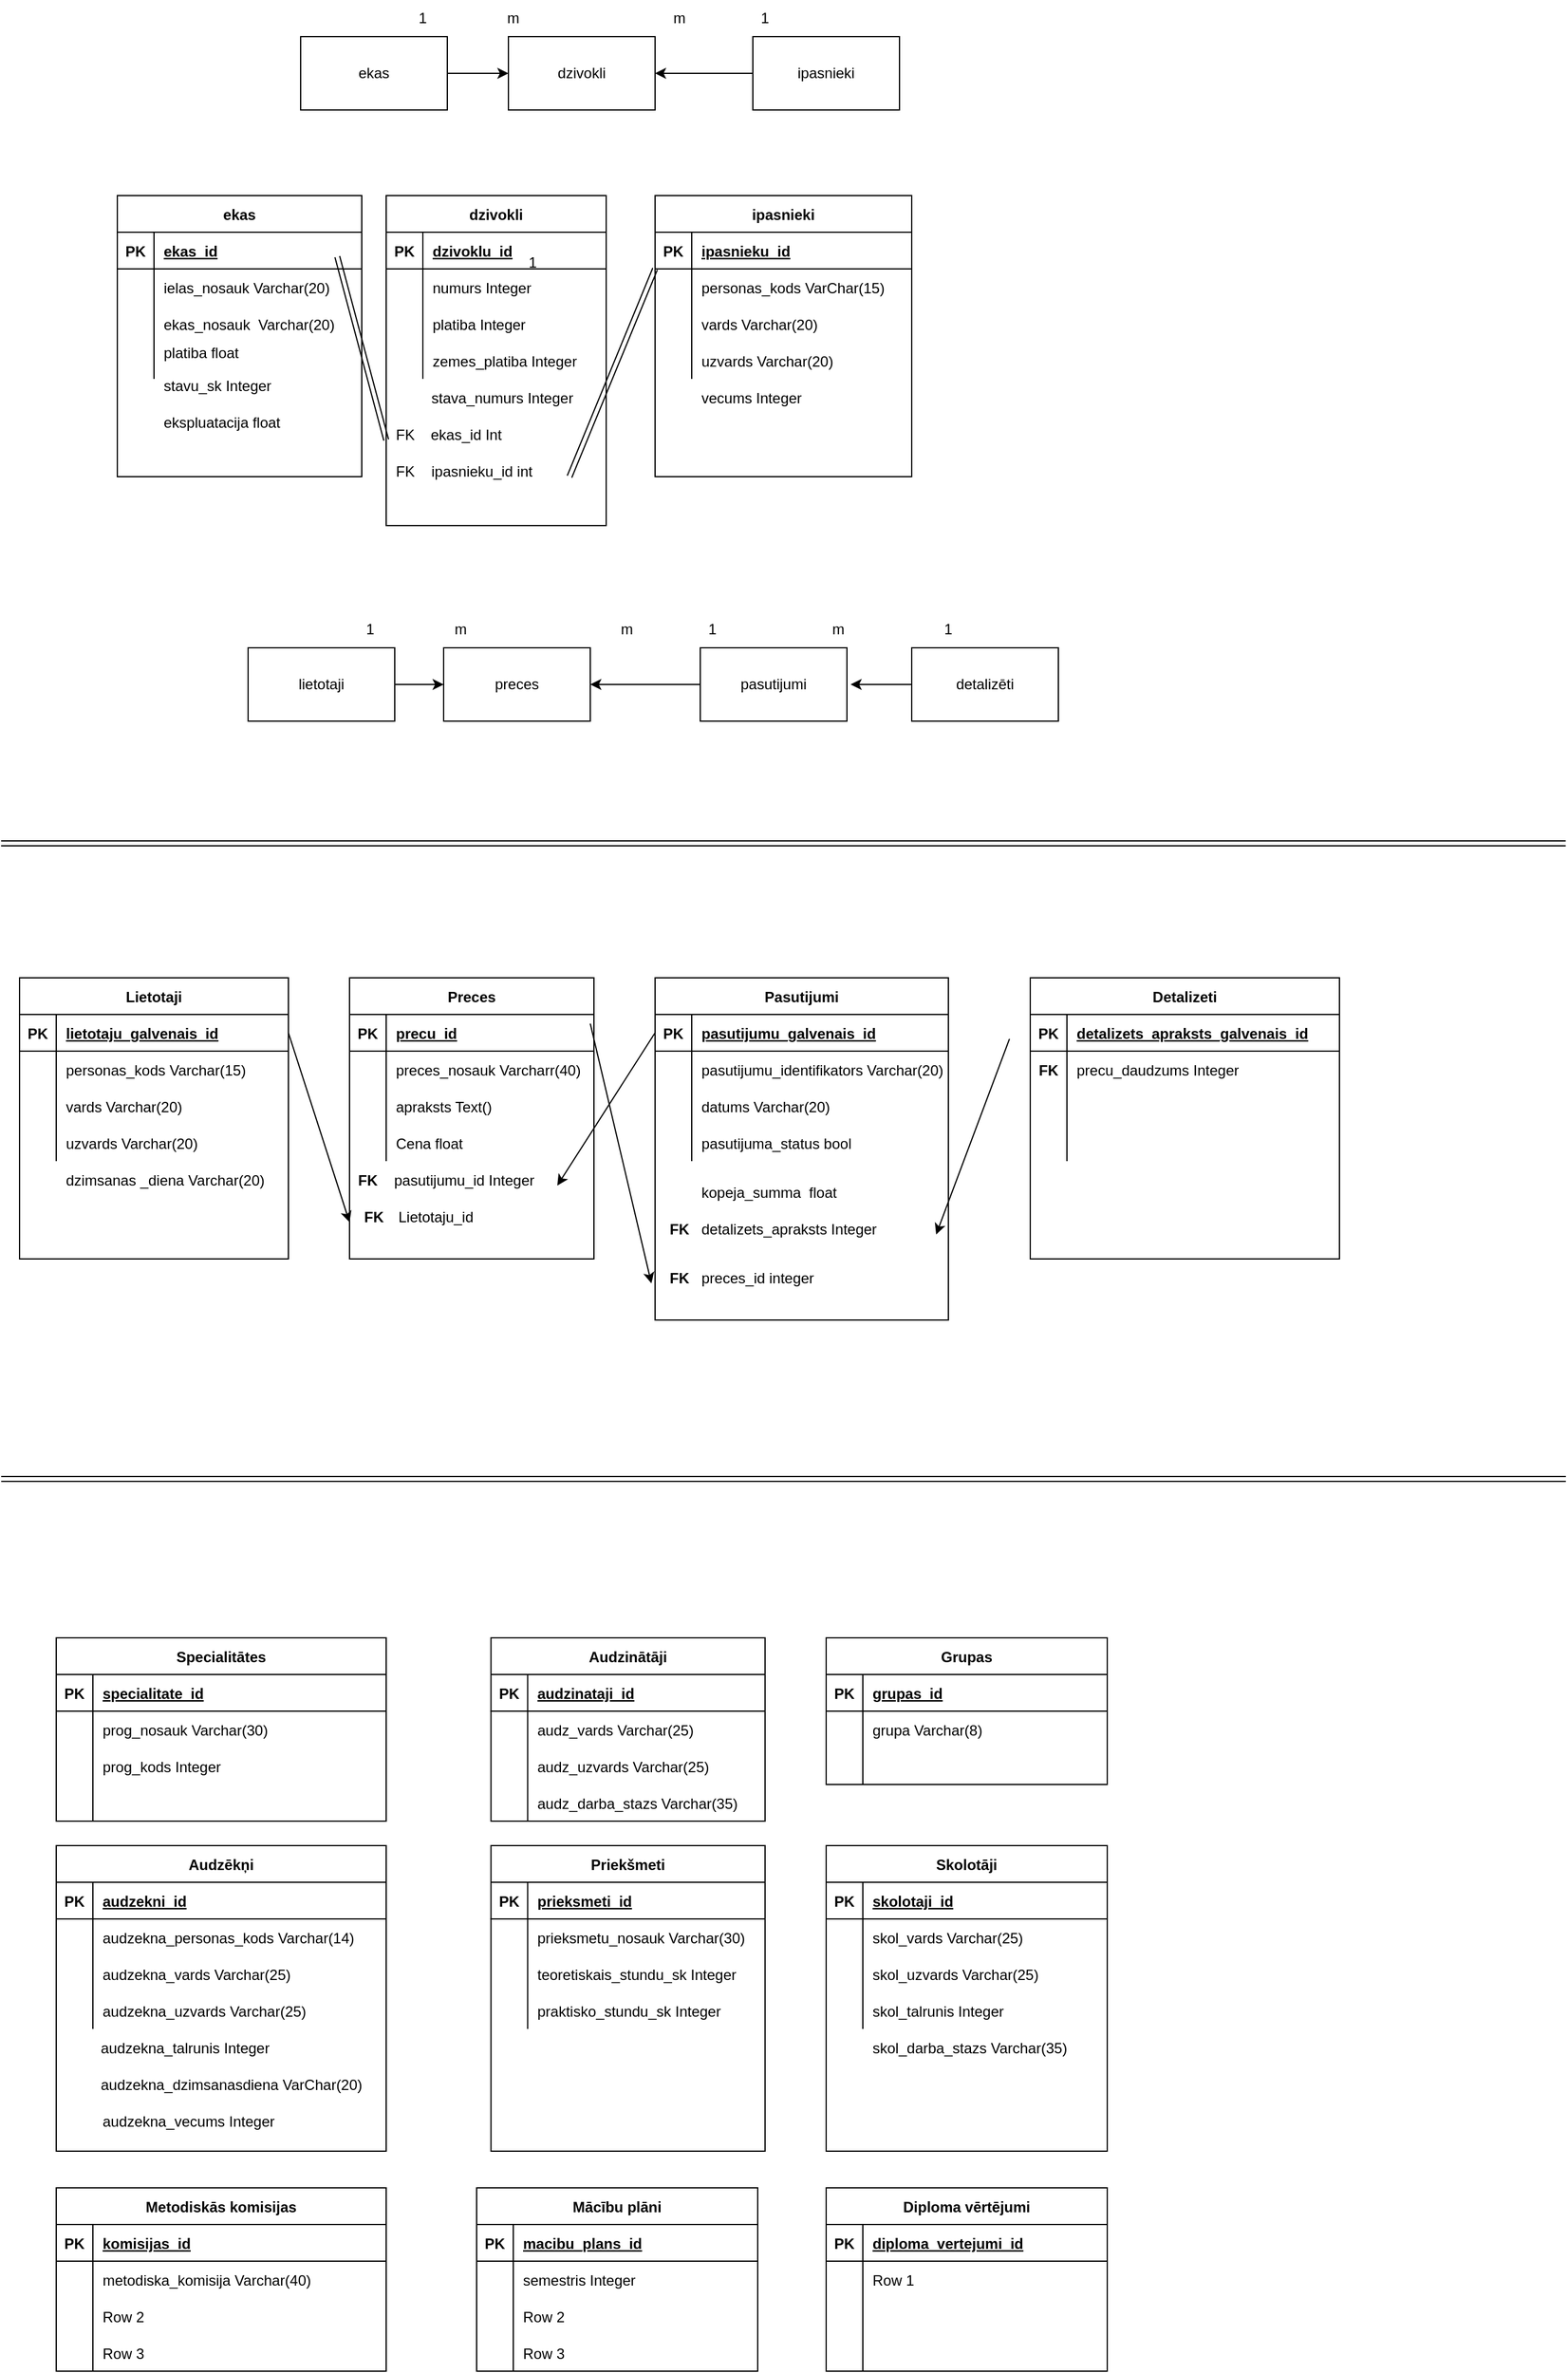 <mxfile version="20.8.23" type="github">
  <diagram name="Lapa-1" id="Whc0pqaYNYadsK2Gsva9">
    <mxGraphModel dx="2261" dy="747" grid="1" gridSize="10" guides="1" tooltips="1" connect="1" arrows="1" fold="1" page="1" pageScale="1" pageWidth="827" pageHeight="1169" math="0" shadow="0">
      <root>
        <mxCell id="0" />
        <mxCell id="1" parent="0" />
        <mxCell id="5ERix2sluEW2RGZefC-Z-1" value="ekas" style="shape=table;startSize=30;container=1;collapsible=1;childLayout=tableLayout;fixedRows=1;rowLines=0;fontStyle=1;align=center;resizeLast=1;" parent="1" vertex="1">
          <mxGeometry x="80" y="190" width="200" height="230" as="geometry" />
        </mxCell>
        <mxCell id="5ERix2sluEW2RGZefC-Z-2" value="" style="shape=tableRow;horizontal=0;startSize=0;swimlaneHead=0;swimlaneBody=0;fillColor=none;collapsible=0;dropTarget=0;points=[[0,0.5],[1,0.5]];portConstraint=eastwest;top=0;left=0;right=0;bottom=1;" parent="5ERix2sluEW2RGZefC-Z-1" vertex="1">
          <mxGeometry y="30" width="200" height="30" as="geometry" />
        </mxCell>
        <mxCell id="5ERix2sluEW2RGZefC-Z-3" value="PK" style="shape=partialRectangle;connectable=0;fillColor=none;top=0;left=0;bottom=0;right=0;fontStyle=1;overflow=hidden;" parent="5ERix2sluEW2RGZefC-Z-2" vertex="1">
          <mxGeometry width="30" height="30" as="geometry">
            <mxRectangle width="30" height="30" as="alternateBounds" />
          </mxGeometry>
        </mxCell>
        <mxCell id="5ERix2sluEW2RGZefC-Z-4" value="ekas_id" style="shape=partialRectangle;connectable=0;fillColor=none;top=0;left=0;bottom=0;right=0;align=left;spacingLeft=6;fontStyle=5;overflow=hidden;" parent="5ERix2sluEW2RGZefC-Z-2" vertex="1">
          <mxGeometry x="30" width="170" height="30" as="geometry">
            <mxRectangle width="170" height="30" as="alternateBounds" />
          </mxGeometry>
        </mxCell>
        <mxCell id="5ERix2sluEW2RGZefC-Z-5" value="" style="shape=tableRow;horizontal=0;startSize=0;swimlaneHead=0;swimlaneBody=0;fillColor=none;collapsible=0;dropTarget=0;points=[[0,0.5],[1,0.5]];portConstraint=eastwest;top=0;left=0;right=0;bottom=0;" parent="5ERix2sluEW2RGZefC-Z-1" vertex="1">
          <mxGeometry y="60" width="200" height="30" as="geometry" />
        </mxCell>
        <mxCell id="5ERix2sluEW2RGZefC-Z-6" value="" style="shape=partialRectangle;connectable=0;fillColor=none;top=0;left=0;bottom=0;right=0;editable=1;overflow=hidden;" parent="5ERix2sluEW2RGZefC-Z-5" vertex="1">
          <mxGeometry width="30" height="30" as="geometry">
            <mxRectangle width="30" height="30" as="alternateBounds" />
          </mxGeometry>
        </mxCell>
        <mxCell id="5ERix2sluEW2RGZefC-Z-7" value="ielas_nosauk Varchar(20)" style="shape=partialRectangle;connectable=0;fillColor=none;top=0;left=0;bottom=0;right=0;align=left;spacingLeft=6;overflow=hidden;" parent="5ERix2sluEW2RGZefC-Z-5" vertex="1">
          <mxGeometry x="30" width="170" height="30" as="geometry">
            <mxRectangle width="170" height="30" as="alternateBounds" />
          </mxGeometry>
        </mxCell>
        <mxCell id="5ERix2sluEW2RGZefC-Z-8" value="" style="shape=tableRow;horizontal=0;startSize=0;swimlaneHead=0;swimlaneBody=0;fillColor=none;collapsible=0;dropTarget=0;points=[[0,0.5],[1,0.5]];portConstraint=eastwest;top=0;left=0;right=0;bottom=0;" parent="5ERix2sluEW2RGZefC-Z-1" vertex="1">
          <mxGeometry y="90" width="200" height="30" as="geometry" />
        </mxCell>
        <mxCell id="5ERix2sluEW2RGZefC-Z-9" value="" style="shape=partialRectangle;connectable=0;fillColor=none;top=0;left=0;bottom=0;right=0;editable=1;overflow=hidden;" parent="5ERix2sluEW2RGZefC-Z-8" vertex="1">
          <mxGeometry width="30" height="30" as="geometry">
            <mxRectangle width="30" height="30" as="alternateBounds" />
          </mxGeometry>
        </mxCell>
        <mxCell id="5ERix2sluEW2RGZefC-Z-10" value="ekas_nosauk  Varchar(20)" style="shape=partialRectangle;connectable=0;fillColor=none;top=0;left=0;bottom=0;right=0;align=left;spacingLeft=6;overflow=hidden;" parent="5ERix2sluEW2RGZefC-Z-8" vertex="1">
          <mxGeometry x="30" width="170" height="30" as="geometry">
            <mxRectangle width="170" height="30" as="alternateBounds" />
          </mxGeometry>
        </mxCell>
        <mxCell id="5ERix2sluEW2RGZefC-Z-11" value="" style="shape=tableRow;horizontal=0;startSize=0;swimlaneHead=0;swimlaneBody=0;fillColor=none;collapsible=0;dropTarget=0;points=[[0,0.5],[1,0.5]];portConstraint=eastwest;top=0;left=0;right=0;bottom=0;" parent="5ERix2sluEW2RGZefC-Z-1" vertex="1">
          <mxGeometry y="120" width="200" height="30" as="geometry" />
        </mxCell>
        <mxCell id="5ERix2sluEW2RGZefC-Z-12" value="" style="shape=partialRectangle;connectable=0;fillColor=none;top=0;left=0;bottom=0;right=0;editable=1;overflow=hidden;" parent="5ERix2sluEW2RGZefC-Z-11" vertex="1">
          <mxGeometry width="30" height="30" as="geometry">
            <mxRectangle width="30" height="30" as="alternateBounds" />
          </mxGeometry>
        </mxCell>
        <mxCell id="5ERix2sluEW2RGZefC-Z-13" value="platiba float&#xa;" style="shape=partialRectangle;connectable=0;fillColor=none;top=0;left=0;bottom=0;right=0;align=left;spacingLeft=6;overflow=hidden;" parent="5ERix2sluEW2RGZefC-Z-11" vertex="1">
          <mxGeometry x="30" width="170" height="30" as="geometry">
            <mxRectangle width="170" height="30" as="alternateBounds" />
          </mxGeometry>
        </mxCell>
        <mxCell id="5ERix2sluEW2RGZefC-Z-14" value="dzivokli" style="shape=table;startSize=30;container=1;collapsible=1;childLayout=tableLayout;fixedRows=1;rowLines=0;fontStyle=1;align=center;resizeLast=1;" parent="1" vertex="1">
          <mxGeometry x="300" y="190" width="180" height="270" as="geometry" />
        </mxCell>
        <mxCell id="5ERix2sluEW2RGZefC-Z-15" value="" style="shape=tableRow;horizontal=0;startSize=0;swimlaneHead=0;swimlaneBody=0;fillColor=none;collapsible=0;dropTarget=0;points=[[0,0.5],[1,0.5]];portConstraint=eastwest;top=0;left=0;right=0;bottom=1;" parent="5ERix2sluEW2RGZefC-Z-14" vertex="1">
          <mxGeometry y="30" width="180" height="30" as="geometry" />
        </mxCell>
        <mxCell id="5ERix2sluEW2RGZefC-Z-16" value="PK" style="shape=partialRectangle;connectable=0;fillColor=none;top=0;left=0;bottom=0;right=0;fontStyle=1;overflow=hidden;" parent="5ERix2sluEW2RGZefC-Z-15" vertex="1">
          <mxGeometry width="30" height="30" as="geometry">
            <mxRectangle width="30" height="30" as="alternateBounds" />
          </mxGeometry>
        </mxCell>
        <mxCell id="5ERix2sluEW2RGZefC-Z-17" value="dzivoklu_id" style="shape=partialRectangle;connectable=0;fillColor=none;top=0;left=0;bottom=0;right=0;align=left;spacingLeft=6;fontStyle=5;overflow=hidden;" parent="5ERix2sluEW2RGZefC-Z-15" vertex="1">
          <mxGeometry x="30" width="150" height="30" as="geometry">
            <mxRectangle width="150" height="30" as="alternateBounds" />
          </mxGeometry>
        </mxCell>
        <mxCell id="5ERix2sluEW2RGZefC-Z-18" value="" style="shape=tableRow;horizontal=0;startSize=0;swimlaneHead=0;swimlaneBody=0;fillColor=none;collapsible=0;dropTarget=0;points=[[0,0.5],[1,0.5]];portConstraint=eastwest;top=0;left=0;right=0;bottom=0;" parent="5ERix2sluEW2RGZefC-Z-14" vertex="1">
          <mxGeometry y="60" width="180" height="30" as="geometry" />
        </mxCell>
        <mxCell id="5ERix2sluEW2RGZefC-Z-19" value="" style="shape=partialRectangle;connectable=0;fillColor=none;top=0;left=0;bottom=0;right=0;editable=1;overflow=hidden;" parent="5ERix2sluEW2RGZefC-Z-18" vertex="1">
          <mxGeometry width="30" height="30" as="geometry">
            <mxRectangle width="30" height="30" as="alternateBounds" />
          </mxGeometry>
        </mxCell>
        <mxCell id="5ERix2sluEW2RGZefC-Z-20" value="numurs Integer" style="shape=partialRectangle;connectable=0;fillColor=none;top=0;left=0;bottom=0;right=0;align=left;spacingLeft=6;overflow=hidden;" parent="5ERix2sluEW2RGZefC-Z-18" vertex="1">
          <mxGeometry x="30" width="150" height="30" as="geometry">
            <mxRectangle width="150" height="30" as="alternateBounds" />
          </mxGeometry>
        </mxCell>
        <mxCell id="5ERix2sluEW2RGZefC-Z-21" value="" style="shape=tableRow;horizontal=0;startSize=0;swimlaneHead=0;swimlaneBody=0;fillColor=none;collapsible=0;dropTarget=0;points=[[0,0.5],[1,0.5]];portConstraint=eastwest;top=0;left=0;right=0;bottom=0;" parent="5ERix2sluEW2RGZefC-Z-14" vertex="1">
          <mxGeometry y="90" width="180" height="30" as="geometry" />
        </mxCell>
        <mxCell id="5ERix2sluEW2RGZefC-Z-22" value="" style="shape=partialRectangle;connectable=0;fillColor=none;top=0;left=0;bottom=0;right=0;editable=1;overflow=hidden;" parent="5ERix2sluEW2RGZefC-Z-21" vertex="1">
          <mxGeometry width="30" height="30" as="geometry">
            <mxRectangle width="30" height="30" as="alternateBounds" />
          </mxGeometry>
        </mxCell>
        <mxCell id="5ERix2sluEW2RGZefC-Z-23" value="platiba Integer" style="shape=partialRectangle;connectable=0;fillColor=none;top=0;left=0;bottom=0;right=0;align=left;spacingLeft=6;overflow=hidden;" parent="5ERix2sluEW2RGZefC-Z-21" vertex="1">
          <mxGeometry x="30" width="150" height="30" as="geometry">
            <mxRectangle width="150" height="30" as="alternateBounds" />
          </mxGeometry>
        </mxCell>
        <mxCell id="5ERix2sluEW2RGZefC-Z-24" value="" style="shape=tableRow;horizontal=0;startSize=0;swimlaneHead=0;swimlaneBody=0;fillColor=none;collapsible=0;dropTarget=0;points=[[0,0.5],[1,0.5]];portConstraint=eastwest;top=0;left=0;right=0;bottom=0;" parent="5ERix2sluEW2RGZefC-Z-14" vertex="1">
          <mxGeometry y="120" width="180" height="30" as="geometry" />
        </mxCell>
        <mxCell id="5ERix2sluEW2RGZefC-Z-25" value="" style="shape=partialRectangle;connectable=0;fillColor=none;top=0;left=0;bottom=0;right=0;editable=1;overflow=hidden;" parent="5ERix2sluEW2RGZefC-Z-24" vertex="1">
          <mxGeometry width="30" height="30" as="geometry">
            <mxRectangle width="30" height="30" as="alternateBounds" />
          </mxGeometry>
        </mxCell>
        <mxCell id="5ERix2sluEW2RGZefC-Z-26" value="zemes_platiba Integer" style="shape=partialRectangle;connectable=0;fillColor=none;top=0;left=0;bottom=0;right=0;align=left;spacingLeft=6;overflow=hidden;" parent="5ERix2sluEW2RGZefC-Z-24" vertex="1">
          <mxGeometry x="30" width="150" height="30" as="geometry">
            <mxRectangle width="150" height="30" as="alternateBounds" />
          </mxGeometry>
        </mxCell>
        <mxCell id="5ERix2sluEW2RGZefC-Z-27" value="ipasnieki" style="shape=table;startSize=30;container=1;collapsible=1;childLayout=tableLayout;fixedRows=1;rowLines=0;fontStyle=1;align=center;resizeLast=1;" parent="1" vertex="1">
          <mxGeometry x="520" y="190" width="210" height="230" as="geometry" />
        </mxCell>
        <mxCell id="5ERix2sluEW2RGZefC-Z-28" value="" style="shape=tableRow;horizontal=0;startSize=0;swimlaneHead=0;swimlaneBody=0;fillColor=none;collapsible=0;dropTarget=0;points=[[0,0.5],[1,0.5]];portConstraint=eastwest;top=0;left=0;right=0;bottom=1;" parent="5ERix2sluEW2RGZefC-Z-27" vertex="1">
          <mxGeometry y="30" width="210" height="30" as="geometry" />
        </mxCell>
        <mxCell id="5ERix2sluEW2RGZefC-Z-29" value="PK" style="shape=partialRectangle;connectable=0;fillColor=none;top=0;left=0;bottom=0;right=0;fontStyle=1;overflow=hidden;" parent="5ERix2sluEW2RGZefC-Z-28" vertex="1">
          <mxGeometry width="30" height="30" as="geometry">
            <mxRectangle width="30" height="30" as="alternateBounds" />
          </mxGeometry>
        </mxCell>
        <mxCell id="5ERix2sluEW2RGZefC-Z-30" value="ipasnieku_id" style="shape=partialRectangle;connectable=0;fillColor=none;top=0;left=0;bottom=0;right=0;align=left;spacingLeft=6;fontStyle=5;overflow=hidden;" parent="5ERix2sluEW2RGZefC-Z-28" vertex="1">
          <mxGeometry x="30" width="180" height="30" as="geometry">
            <mxRectangle width="180" height="30" as="alternateBounds" />
          </mxGeometry>
        </mxCell>
        <mxCell id="5ERix2sluEW2RGZefC-Z-31" value="" style="shape=tableRow;horizontal=0;startSize=0;swimlaneHead=0;swimlaneBody=0;fillColor=none;collapsible=0;dropTarget=0;points=[[0,0.5],[1,0.5]];portConstraint=eastwest;top=0;left=0;right=0;bottom=0;" parent="5ERix2sluEW2RGZefC-Z-27" vertex="1">
          <mxGeometry y="60" width="210" height="30" as="geometry" />
        </mxCell>
        <mxCell id="5ERix2sluEW2RGZefC-Z-32" value="" style="shape=partialRectangle;connectable=0;fillColor=none;top=0;left=0;bottom=0;right=0;editable=1;overflow=hidden;" parent="5ERix2sluEW2RGZefC-Z-31" vertex="1">
          <mxGeometry width="30" height="30" as="geometry">
            <mxRectangle width="30" height="30" as="alternateBounds" />
          </mxGeometry>
        </mxCell>
        <mxCell id="5ERix2sluEW2RGZefC-Z-33" value="personas_kods VarChar(15)" style="shape=partialRectangle;connectable=0;fillColor=none;top=0;left=0;bottom=0;right=0;align=left;spacingLeft=6;overflow=hidden;" parent="5ERix2sluEW2RGZefC-Z-31" vertex="1">
          <mxGeometry x="30" width="180" height="30" as="geometry">
            <mxRectangle width="180" height="30" as="alternateBounds" />
          </mxGeometry>
        </mxCell>
        <mxCell id="5ERix2sluEW2RGZefC-Z-34" value="" style="shape=tableRow;horizontal=0;startSize=0;swimlaneHead=0;swimlaneBody=0;fillColor=none;collapsible=0;dropTarget=0;points=[[0,0.5],[1,0.5]];portConstraint=eastwest;top=0;left=0;right=0;bottom=0;" parent="5ERix2sluEW2RGZefC-Z-27" vertex="1">
          <mxGeometry y="90" width="210" height="30" as="geometry" />
        </mxCell>
        <mxCell id="5ERix2sluEW2RGZefC-Z-35" value="" style="shape=partialRectangle;connectable=0;fillColor=none;top=0;left=0;bottom=0;right=0;editable=1;overflow=hidden;" parent="5ERix2sluEW2RGZefC-Z-34" vertex="1">
          <mxGeometry width="30" height="30" as="geometry">
            <mxRectangle width="30" height="30" as="alternateBounds" />
          </mxGeometry>
        </mxCell>
        <mxCell id="5ERix2sluEW2RGZefC-Z-36" value="vards Varchar(20)" style="shape=partialRectangle;connectable=0;fillColor=none;top=0;left=0;bottom=0;right=0;align=left;spacingLeft=6;overflow=hidden;" parent="5ERix2sluEW2RGZefC-Z-34" vertex="1">
          <mxGeometry x="30" width="180" height="30" as="geometry">
            <mxRectangle width="180" height="30" as="alternateBounds" />
          </mxGeometry>
        </mxCell>
        <mxCell id="5ERix2sluEW2RGZefC-Z-37" value="" style="shape=tableRow;horizontal=0;startSize=0;swimlaneHead=0;swimlaneBody=0;fillColor=none;collapsible=0;dropTarget=0;points=[[0,0.5],[1,0.5]];portConstraint=eastwest;top=0;left=0;right=0;bottom=0;" parent="5ERix2sluEW2RGZefC-Z-27" vertex="1">
          <mxGeometry y="120" width="210" height="30" as="geometry" />
        </mxCell>
        <mxCell id="5ERix2sluEW2RGZefC-Z-38" value="" style="shape=partialRectangle;connectable=0;fillColor=none;top=0;left=0;bottom=0;right=0;editable=1;overflow=hidden;" parent="5ERix2sluEW2RGZefC-Z-37" vertex="1">
          <mxGeometry width="30" height="30" as="geometry">
            <mxRectangle width="30" height="30" as="alternateBounds" />
          </mxGeometry>
        </mxCell>
        <mxCell id="5ERix2sluEW2RGZefC-Z-39" value="uzvards Varchar(20)" style="shape=partialRectangle;connectable=0;fillColor=none;top=0;left=0;bottom=0;right=0;align=left;spacingLeft=6;overflow=hidden;" parent="5ERix2sluEW2RGZefC-Z-37" vertex="1">
          <mxGeometry x="30" width="180" height="30" as="geometry">
            <mxRectangle width="180" height="30" as="alternateBounds" />
          </mxGeometry>
        </mxCell>
        <mxCell id="5ERix2sluEW2RGZefC-Z-40" value="stavu_sk Integer" style="shape=partialRectangle;connectable=0;fillColor=none;top=0;left=0;bottom=0;right=0;align=left;spacingLeft=6;overflow=hidden;" parent="1" vertex="1">
          <mxGeometry x="110" y="330" width="170" height="30" as="geometry">
            <mxRectangle width="170" height="30" as="alternateBounds" />
          </mxGeometry>
        </mxCell>
        <mxCell id="5ERix2sluEW2RGZefC-Z-41" value="ekspluatacija float" style="shape=partialRectangle;connectable=0;fillColor=none;top=0;left=0;bottom=0;right=0;align=left;spacingLeft=6;overflow=hidden;" parent="1" vertex="1">
          <mxGeometry x="110" y="360" width="170" height="30" as="geometry">
            <mxRectangle width="170" height="30" as="alternateBounds" />
          </mxGeometry>
        </mxCell>
        <mxCell id="5ERix2sluEW2RGZefC-Z-42" value="stava_numurs Integer" style="shape=partialRectangle;connectable=0;fillColor=none;top=0;left=0;bottom=0;right=0;align=left;spacingLeft=6;overflow=hidden;" parent="1" vertex="1">
          <mxGeometry x="329" y="340" width="150" height="30" as="geometry">
            <mxRectangle width="150" height="30" as="alternateBounds" />
          </mxGeometry>
        </mxCell>
        <mxCell id="5ERix2sluEW2RGZefC-Z-43" value="vecums Integer" style="shape=partialRectangle;connectable=0;fillColor=none;top=0;left=0;bottom=0;right=0;align=left;spacingLeft=6;overflow=hidden;" parent="1" vertex="1">
          <mxGeometry x="550" y="340" width="180" height="30" as="geometry">
            <mxRectangle width="180" height="30" as="alternateBounds" />
          </mxGeometry>
        </mxCell>
        <mxCell id="5ERix2sluEW2RGZefC-Z-45" value="ekas_id Int" style="shape=partialRectangle;connectable=0;fillColor=none;top=0;left=0;bottom=0;right=0;align=left;spacingLeft=6;overflow=hidden;" parent="1" vertex="1">
          <mxGeometry x="328.5" y="370" width="150" height="30" as="geometry">
            <mxRectangle width="150" height="30" as="alternateBounds" />
          </mxGeometry>
        </mxCell>
        <mxCell id="5ERix2sluEW2RGZefC-Z-46" value="ipasnieku_id int " style="shape=partialRectangle;connectable=0;fillColor=none;top=0;left=0;bottom=0;right=0;align=left;spacingLeft=6;overflow=hidden;" parent="1" vertex="1">
          <mxGeometry x="329" y="400" width="150" height="30" as="geometry">
            <mxRectangle width="150" height="30" as="alternateBounds" />
          </mxGeometry>
        </mxCell>
        <mxCell id="5ERix2sluEW2RGZefC-Z-50" value="" style="shape=link;html=1;rounded=0;" parent="1" edge="1">
          <mxGeometry relative="1" as="geometry">
            <mxPoint x="520" y="250" as="sourcePoint" />
            <mxPoint x="450" y="420" as="targetPoint" />
          </mxGeometry>
        </mxCell>
        <mxCell id="5ERix2sluEW2RGZefC-Z-52" value="FK" style="shape=partialRectangle;connectable=0;fillColor=none;top=0;left=0;bottom=0;right=0;align=left;spacingLeft=6;overflow=hidden;" parent="1" vertex="1">
          <mxGeometry x="300" y="405" width="10" height="20" as="geometry">
            <mxRectangle width="170" height="30" as="alternateBounds" />
          </mxGeometry>
        </mxCell>
        <mxCell id="5ERix2sluEW2RGZefC-Z-53" value="FK" style="shape=partialRectangle;connectable=0;fillColor=none;top=0;left=0;bottom=0;right=0;align=left;spacingLeft=6;overflow=hidden;" parent="1" vertex="1">
          <mxGeometry x="300" y="375" width="10" height="20" as="geometry">
            <mxRectangle width="170" height="30" as="alternateBounds" />
          </mxGeometry>
        </mxCell>
        <mxCell id="5ERix2sluEW2RGZefC-Z-56" value="" style="shape=link;html=1;rounded=0;" parent="1" edge="1">
          <mxGeometry relative="1" as="geometry">
            <mxPoint x="260" y="240" as="sourcePoint" />
            <mxPoint x="300" y="390" as="targetPoint" />
          </mxGeometry>
        </mxCell>
        <mxCell id="5ERix2sluEW2RGZefC-Z-60" value="" style="edgeStyle=orthogonalEdgeStyle;rounded=0;orthogonalLoop=1;jettySize=auto;html=1;" parent="1" source="5ERix2sluEW2RGZefC-Z-58" target="5ERix2sluEW2RGZefC-Z-59" edge="1">
          <mxGeometry relative="1" as="geometry" />
        </mxCell>
        <mxCell id="5ERix2sluEW2RGZefC-Z-58" value="ekas" style="rounded=0;whiteSpace=wrap;html=1;" parent="1" vertex="1">
          <mxGeometry x="230" y="60" width="120" height="60" as="geometry" />
        </mxCell>
        <mxCell id="5ERix2sluEW2RGZefC-Z-59" value="dzivokli" style="rounded=0;whiteSpace=wrap;html=1;" parent="1" vertex="1">
          <mxGeometry x="400" y="60" width="120" height="60" as="geometry" />
        </mxCell>
        <mxCell id="5ERix2sluEW2RGZefC-Z-62" value="" style="edgeStyle=orthogonalEdgeStyle;rounded=0;orthogonalLoop=1;jettySize=auto;html=1;" parent="1" source="5ERix2sluEW2RGZefC-Z-61" target="5ERix2sluEW2RGZefC-Z-59" edge="1">
          <mxGeometry relative="1" as="geometry" />
        </mxCell>
        <mxCell id="5ERix2sluEW2RGZefC-Z-61" value="ipasnieki" style="rounded=0;whiteSpace=wrap;html=1;" parent="1" vertex="1">
          <mxGeometry x="600" y="60" width="120" height="60" as="geometry" />
        </mxCell>
        <mxCell id="5ERix2sluEW2RGZefC-Z-63" value="1" style="text;strokeColor=none;align=center;fillColor=none;html=1;verticalAlign=middle;whiteSpace=wrap;rounded=0;" parent="1" vertex="1">
          <mxGeometry x="390" y="230" width="60" height="30" as="geometry" />
        </mxCell>
        <mxCell id="5ERix2sluEW2RGZefC-Z-64" value="1" style="text;strokeColor=none;align=center;fillColor=none;html=1;verticalAlign=middle;whiteSpace=wrap;rounded=0;" parent="1" vertex="1">
          <mxGeometry x="300" y="30" width="60" height="30" as="geometry" />
        </mxCell>
        <mxCell id="5ERix2sluEW2RGZefC-Z-66" value="1" style="text;strokeColor=none;align=center;fillColor=none;html=1;verticalAlign=middle;whiteSpace=wrap;rounded=0;" parent="1" vertex="1">
          <mxGeometry x="580" y="30" width="60" height="30" as="geometry" />
        </mxCell>
        <mxCell id="5ERix2sluEW2RGZefC-Z-67" value="m" style="text;strokeColor=none;align=center;fillColor=none;html=1;verticalAlign=middle;whiteSpace=wrap;rounded=0;" parent="1" vertex="1">
          <mxGeometry x="510" y="30" width="60" height="30" as="geometry" />
        </mxCell>
        <mxCell id="5ERix2sluEW2RGZefC-Z-68" value="m" style="text;strokeColor=none;align=center;fillColor=none;html=1;verticalAlign=middle;whiteSpace=wrap;rounded=0;" parent="1" vertex="1">
          <mxGeometry x="374" y="30" width="60" height="30" as="geometry" />
        </mxCell>
        <mxCell id="5ERix2sluEW2RGZefC-Z-119" value="Lietotaji" style="shape=table;startSize=30;container=1;collapsible=1;childLayout=tableLayout;fixedRows=1;rowLines=0;fontStyle=1;align=center;resizeLast=1;" parent="1" vertex="1">
          <mxGeometry y="830" width="220" height="230" as="geometry" />
        </mxCell>
        <mxCell id="5ERix2sluEW2RGZefC-Z-120" value="" style="shape=tableRow;horizontal=0;startSize=0;swimlaneHead=0;swimlaneBody=0;fillColor=none;collapsible=0;dropTarget=0;points=[[0,0.5],[1,0.5]];portConstraint=eastwest;top=0;left=0;right=0;bottom=1;" parent="5ERix2sluEW2RGZefC-Z-119" vertex="1">
          <mxGeometry y="30" width="220" height="30" as="geometry" />
        </mxCell>
        <mxCell id="5ERix2sluEW2RGZefC-Z-121" value="PK" style="shape=partialRectangle;connectable=0;fillColor=none;top=0;left=0;bottom=0;right=0;fontStyle=1;overflow=hidden;" parent="5ERix2sluEW2RGZefC-Z-120" vertex="1">
          <mxGeometry width="30" height="30" as="geometry">
            <mxRectangle width="30" height="30" as="alternateBounds" />
          </mxGeometry>
        </mxCell>
        <mxCell id="5ERix2sluEW2RGZefC-Z-122" value="lietotaju_galvenais_id" style="shape=partialRectangle;connectable=0;fillColor=none;top=0;left=0;bottom=0;right=0;align=left;spacingLeft=6;fontStyle=5;overflow=hidden;" parent="5ERix2sluEW2RGZefC-Z-120" vertex="1">
          <mxGeometry x="30" width="190" height="30" as="geometry">
            <mxRectangle width="190" height="30" as="alternateBounds" />
          </mxGeometry>
        </mxCell>
        <mxCell id="5ERix2sluEW2RGZefC-Z-123" value="" style="shape=tableRow;horizontal=0;startSize=0;swimlaneHead=0;swimlaneBody=0;fillColor=none;collapsible=0;dropTarget=0;points=[[0,0.5],[1,0.5]];portConstraint=eastwest;top=0;left=0;right=0;bottom=0;" parent="5ERix2sluEW2RGZefC-Z-119" vertex="1">
          <mxGeometry y="60" width="220" height="30" as="geometry" />
        </mxCell>
        <mxCell id="5ERix2sluEW2RGZefC-Z-124" value="" style="shape=partialRectangle;connectable=0;fillColor=none;top=0;left=0;bottom=0;right=0;editable=1;overflow=hidden;" parent="5ERix2sluEW2RGZefC-Z-123" vertex="1">
          <mxGeometry width="30" height="30" as="geometry">
            <mxRectangle width="30" height="30" as="alternateBounds" />
          </mxGeometry>
        </mxCell>
        <mxCell id="5ERix2sluEW2RGZefC-Z-125" value="personas_kods Varchar(15)" style="shape=partialRectangle;connectable=0;fillColor=none;top=0;left=0;bottom=0;right=0;align=left;spacingLeft=6;overflow=hidden;" parent="5ERix2sluEW2RGZefC-Z-123" vertex="1">
          <mxGeometry x="30" width="190" height="30" as="geometry">
            <mxRectangle width="190" height="30" as="alternateBounds" />
          </mxGeometry>
        </mxCell>
        <mxCell id="5ERix2sluEW2RGZefC-Z-126" value="" style="shape=tableRow;horizontal=0;startSize=0;swimlaneHead=0;swimlaneBody=0;fillColor=none;collapsible=0;dropTarget=0;points=[[0,0.5],[1,0.5]];portConstraint=eastwest;top=0;left=0;right=0;bottom=0;" parent="5ERix2sluEW2RGZefC-Z-119" vertex="1">
          <mxGeometry y="90" width="220" height="30" as="geometry" />
        </mxCell>
        <mxCell id="5ERix2sluEW2RGZefC-Z-127" value="" style="shape=partialRectangle;connectable=0;fillColor=none;top=0;left=0;bottom=0;right=0;editable=1;overflow=hidden;" parent="5ERix2sluEW2RGZefC-Z-126" vertex="1">
          <mxGeometry width="30" height="30" as="geometry">
            <mxRectangle width="30" height="30" as="alternateBounds" />
          </mxGeometry>
        </mxCell>
        <mxCell id="5ERix2sluEW2RGZefC-Z-128" value="vards Varchar(20)" style="shape=partialRectangle;connectable=0;fillColor=none;top=0;left=0;bottom=0;right=0;align=left;spacingLeft=6;overflow=hidden;" parent="5ERix2sluEW2RGZefC-Z-126" vertex="1">
          <mxGeometry x="30" width="190" height="30" as="geometry">
            <mxRectangle width="190" height="30" as="alternateBounds" />
          </mxGeometry>
        </mxCell>
        <mxCell id="5ERix2sluEW2RGZefC-Z-129" value="" style="shape=tableRow;horizontal=0;startSize=0;swimlaneHead=0;swimlaneBody=0;fillColor=none;collapsible=0;dropTarget=0;points=[[0,0.5],[1,0.5]];portConstraint=eastwest;top=0;left=0;right=0;bottom=0;" parent="5ERix2sluEW2RGZefC-Z-119" vertex="1">
          <mxGeometry y="120" width="220" height="30" as="geometry" />
        </mxCell>
        <mxCell id="5ERix2sluEW2RGZefC-Z-130" value="" style="shape=partialRectangle;connectable=0;fillColor=none;top=0;left=0;bottom=0;right=0;editable=1;overflow=hidden;" parent="5ERix2sluEW2RGZefC-Z-129" vertex="1">
          <mxGeometry width="30" height="30" as="geometry">
            <mxRectangle width="30" height="30" as="alternateBounds" />
          </mxGeometry>
        </mxCell>
        <mxCell id="5ERix2sluEW2RGZefC-Z-131" value="uzvards Varchar(20)" style="shape=partialRectangle;connectable=0;fillColor=none;top=0;left=0;bottom=0;right=0;align=left;spacingLeft=6;overflow=hidden;" parent="5ERix2sluEW2RGZefC-Z-129" vertex="1">
          <mxGeometry x="30" width="190" height="30" as="geometry">
            <mxRectangle width="190" height="30" as="alternateBounds" />
          </mxGeometry>
        </mxCell>
        <mxCell id="5ERix2sluEW2RGZefC-Z-132" value="Preces" style="shape=table;startSize=30;container=1;collapsible=1;childLayout=tableLayout;fixedRows=1;rowLines=0;fontStyle=1;align=center;resizeLast=1;" parent="1" vertex="1">
          <mxGeometry x="270" y="830" width="200" height="230" as="geometry" />
        </mxCell>
        <mxCell id="5ERix2sluEW2RGZefC-Z-133" value="" style="shape=tableRow;horizontal=0;startSize=0;swimlaneHead=0;swimlaneBody=0;fillColor=none;collapsible=0;dropTarget=0;points=[[0,0.5],[1,0.5]];portConstraint=eastwest;top=0;left=0;right=0;bottom=1;" parent="5ERix2sluEW2RGZefC-Z-132" vertex="1">
          <mxGeometry y="30" width="200" height="30" as="geometry" />
        </mxCell>
        <mxCell id="5ERix2sluEW2RGZefC-Z-134" value="PK" style="shape=partialRectangle;connectable=0;fillColor=none;top=0;left=0;bottom=0;right=0;fontStyle=1;overflow=hidden;" parent="5ERix2sluEW2RGZefC-Z-133" vertex="1">
          <mxGeometry width="30" height="30" as="geometry">
            <mxRectangle width="30" height="30" as="alternateBounds" />
          </mxGeometry>
        </mxCell>
        <mxCell id="5ERix2sluEW2RGZefC-Z-135" value="precu_id" style="shape=partialRectangle;connectable=0;fillColor=none;top=0;left=0;bottom=0;right=0;align=left;spacingLeft=6;fontStyle=5;overflow=hidden;" parent="5ERix2sluEW2RGZefC-Z-133" vertex="1">
          <mxGeometry x="30" width="170" height="30" as="geometry">
            <mxRectangle width="170" height="30" as="alternateBounds" />
          </mxGeometry>
        </mxCell>
        <mxCell id="5ERix2sluEW2RGZefC-Z-136" value="" style="shape=tableRow;horizontal=0;startSize=0;swimlaneHead=0;swimlaneBody=0;fillColor=none;collapsible=0;dropTarget=0;points=[[0,0.5],[1,0.5]];portConstraint=eastwest;top=0;left=0;right=0;bottom=0;" parent="5ERix2sluEW2RGZefC-Z-132" vertex="1">
          <mxGeometry y="60" width="200" height="30" as="geometry" />
        </mxCell>
        <mxCell id="5ERix2sluEW2RGZefC-Z-137" value="" style="shape=partialRectangle;connectable=0;fillColor=none;top=0;left=0;bottom=0;right=0;editable=1;overflow=hidden;" parent="5ERix2sluEW2RGZefC-Z-136" vertex="1">
          <mxGeometry width="30" height="30" as="geometry">
            <mxRectangle width="30" height="30" as="alternateBounds" />
          </mxGeometry>
        </mxCell>
        <mxCell id="5ERix2sluEW2RGZefC-Z-138" value="preces_nosauk Varcharr(40)" style="shape=partialRectangle;connectable=0;fillColor=none;top=0;left=0;bottom=0;right=0;align=left;spacingLeft=6;overflow=hidden;" parent="5ERix2sluEW2RGZefC-Z-136" vertex="1">
          <mxGeometry x="30" width="170" height="30" as="geometry">
            <mxRectangle width="170" height="30" as="alternateBounds" />
          </mxGeometry>
        </mxCell>
        <mxCell id="5ERix2sluEW2RGZefC-Z-139" value="" style="shape=tableRow;horizontal=0;startSize=0;swimlaneHead=0;swimlaneBody=0;fillColor=none;collapsible=0;dropTarget=0;points=[[0,0.5],[1,0.5]];portConstraint=eastwest;top=0;left=0;right=0;bottom=0;" parent="5ERix2sluEW2RGZefC-Z-132" vertex="1">
          <mxGeometry y="90" width="200" height="30" as="geometry" />
        </mxCell>
        <mxCell id="5ERix2sluEW2RGZefC-Z-140" value="" style="shape=partialRectangle;connectable=0;fillColor=none;top=0;left=0;bottom=0;right=0;editable=1;overflow=hidden;" parent="5ERix2sluEW2RGZefC-Z-139" vertex="1">
          <mxGeometry width="30" height="30" as="geometry">
            <mxRectangle width="30" height="30" as="alternateBounds" />
          </mxGeometry>
        </mxCell>
        <mxCell id="5ERix2sluEW2RGZefC-Z-141" value="apraksts Text()" style="shape=partialRectangle;connectable=0;fillColor=none;top=0;left=0;bottom=0;right=0;align=left;spacingLeft=6;overflow=hidden;" parent="5ERix2sluEW2RGZefC-Z-139" vertex="1">
          <mxGeometry x="30" width="170" height="30" as="geometry">
            <mxRectangle width="170" height="30" as="alternateBounds" />
          </mxGeometry>
        </mxCell>
        <mxCell id="5ERix2sluEW2RGZefC-Z-142" value="" style="shape=tableRow;horizontal=0;startSize=0;swimlaneHead=0;swimlaneBody=0;fillColor=none;collapsible=0;dropTarget=0;points=[[0,0.5],[1,0.5]];portConstraint=eastwest;top=0;left=0;right=0;bottom=0;" parent="5ERix2sluEW2RGZefC-Z-132" vertex="1">
          <mxGeometry y="120" width="200" height="30" as="geometry" />
        </mxCell>
        <mxCell id="5ERix2sluEW2RGZefC-Z-143" value="" style="shape=partialRectangle;connectable=0;fillColor=none;top=0;left=0;bottom=0;right=0;editable=1;overflow=hidden;" parent="5ERix2sluEW2RGZefC-Z-142" vertex="1">
          <mxGeometry width="30" height="30" as="geometry">
            <mxRectangle width="30" height="30" as="alternateBounds" />
          </mxGeometry>
        </mxCell>
        <mxCell id="5ERix2sluEW2RGZefC-Z-144" value="Cena float" style="shape=partialRectangle;connectable=0;fillColor=none;top=0;left=0;bottom=0;right=0;align=left;spacingLeft=6;overflow=hidden;" parent="5ERix2sluEW2RGZefC-Z-142" vertex="1">
          <mxGeometry x="30" width="170" height="30" as="geometry">
            <mxRectangle width="170" height="30" as="alternateBounds" />
          </mxGeometry>
        </mxCell>
        <mxCell id="5ERix2sluEW2RGZefC-Z-145" value="Pasutijumi" style="shape=table;startSize=30;container=1;collapsible=1;childLayout=tableLayout;fixedRows=1;rowLines=0;fontStyle=1;align=center;resizeLast=1;" parent="1" vertex="1">
          <mxGeometry x="520" y="830" width="240" height="280" as="geometry" />
        </mxCell>
        <mxCell id="5ERix2sluEW2RGZefC-Z-146" value="" style="shape=tableRow;horizontal=0;startSize=0;swimlaneHead=0;swimlaneBody=0;fillColor=none;collapsible=0;dropTarget=0;points=[[0,0.5],[1,0.5]];portConstraint=eastwest;top=0;left=0;right=0;bottom=1;" parent="5ERix2sluEW2RGZefC-Z-145" vertex="1">
          <mxGeometry y="30" width="240" height="30" as="geometry" />
        </mxCell>
        <mxCell id="5ERix2sluEW2RGZefC-Z-147" value="PK" style="shape=partialRectangle;connectable=0;fillColor=none;top=0;left=0;bottom=0;right=0;fontStyle=1;overflow=hidden;" parent="5ERix2sluEW2RGZefC-Z-146" vertex="1">
          <mxGeometry width="30" height="30" as="geometry">
            <mxRectangle width="30" height="30" as="alternateBounds" />
          </mxGeometry>
        </mxCell>
        <mxCell id="5ERix2sluEW2RGZefC-Z-148" value="pasutijumu_galvenais_id" style="shape=partialRectangle;connectable=0;fillColor=none;top=0;left=0;bottom=0;right=0;align=left;spacingLeft=6;fontStyle=5;overflow=hidden;" parent="5ERix2sluEW2RGZefC-Z-146" vertex="1">
          <mxGeometry x="30" width="210" height="30" as="geometry">
            <mxRectangle width="210" height="30" as="alternateBounds" />
          </mxGeometry>
        </mxCell>
        <mxCell id="5ERix2sluEW2RGZefC-Z-149" value="" style="shape=tableRow;horizontal=0;startSize=0;swimlaneHead=0;swimlaneBody=0;fillColor=none;collapsible=0;dropTarget=0;points=[[0,0.5],[1,0.5]];portConstraint=eastwest;top=0;left=0;right=0;bottom=0;" parent="5ERix2sluEW2RGZefC-Z-145" vertex="1">
          <mxGeometry y="60" width="240" height="30" as="geometry" />
        </mxCell>
        <mxCell id="5ERix2sluEW2RGZefC-Z-150" value="" style="shape=partialRectangle;connectable=0;fillColor=none;top=0;left=0;bottom=0;right=0;editable=1;overflow=hidden;" parent="5ERix2sluEW2RGZefC-Z-149" vertex="1">
          <mxGeometry width="30" height="30" as="geometry">
            <mxRectangle width="30" height="30" as="alternateBounds" />
          </mxGeometry>
        </mxCell>
        <mxCell id="5ERix2sluEW2RGZefC-Z-151" value="pasutijumu_identifikators Varchar(20)" style="shape=partialRectangle;connectable=0;fillColor=none;top=0;left=0;bottom=0;right=0;align=left;spacingLeft=6;overflow=hidden;" parent="5ERix2sluEW2RGZefC-Z-149" vertex="1">
          <mxGeometry x="30" width="210" height="30" as="geometry">
            <mxRectangle width="210" height="30" as="alternateBounds" />
          </mxGeometry>
        </mxCell>
        <mxCell id="5ERix2sluEW2RGZefC-Z-152" value="" style="shape=tableRow;horizontal=0;startSize=0;swimlaneHead=0;swimlaneBody=0;fillColor=none;collapsible=0;dropTarget=0;points=[[0,0.5],[1,0.5]];portConstraint=eastwest;top=0;left=0;right=0;bottom=0;" parent="5ERix2sluEW2RGZefC-Z-145" vertex="1">
          <mxGeometry y="90" width="240" height="30" as="geometry" />
        </mxCell>
        <mxCell id="5ERix2sluEW2RGZefC-Z-153" value="" style="shape=partialRectangle;connectable=0;fillColor=none;top=0;left=0;bottom=0;right=0;editable=1;overflow=hidden;" parent="5ERix2sluEW2RGZefC-Z-152" vertex="1">
          <mxGeometry width="30" height="30" as="geometry">
            <mxRectangle width="30" height="30" as="alternateBounds" />
          </mxGeometry>
        </mxCell>
        <mxCell id="5ERix2sluEW2RGZefC-Z-154" value="datums Varchar(20)" style="shape=partialRectangle;connectable=0;fillColor=none;top=0;left=0;bottom=0;right=0;align=left;spacingLeft=6;overflow=hidden;" parent="5ERix2sluEW2RGZefC-Z-152" vertex="1">
          <mxGeometry x="30" width="210" height="30" as="geometry">
            <mxRectangle width="210" height="30" as="alternateBounds" />
          </mxGeometry>
        </mxCell>
        <mxCell id="5ERix2sluEW2RGZefC-Z-155" value="" style="shape=tableRow;horizontal=0;startSize=0;swimlaneHead=0;swimlaneBody=0;fillColor=none;collapsible=0;dropTarget=0;points=[[0,0.5],[1,0.5]];portConstraint=eastwest;top=0;left=0;right=0;bottom=0;" parent="5ERix2sluEW2RGZefC-Z-145" vertex="1">
          <mxGeometry y="120" width="240" height="30" as="geometry" />
        </mxCell>
        <mxCell id="5ERix2sluEW2RGZefC-Z-156" value="" style="shape=partialRectangle;connectable=0;fillColor=none;top=0;left=0;bottom=0;right=0;editable=1;overflow=hidden;" parent="5ERix2sluEW2RGZefC-Z-155" vertex="1">
          <mxGeometry width="30" height="30" as="geometry">
            <mxRectangle width="30" height="30" as="alternateBounds" />
          </mxGeometry>
        </mxCell>
        <mxCell id="5ERix2sluEW2RGZefC-Z-157" value="pasutijuma_status bool" style="shape=partialRectangle;connectable=0;fillColor=none;top=0;left=0;bottom=0;right=0;align=left;spacingLeft=6;overflow=hidden;" parent="5ERix2sluEW2RGZefC-Z-155" vertex="1">
          <mxGeometry x="30" width="210" height="30" as="geometry">
            <mxRectangle width="210" height="30" as="alternateBounds" />
          </mxGeometry>
        </mxCell>
        <mxCell id="5ERix2sluEW2RGZefC-Z-158" value="Detalizeti" style="shape=table;startSize=30;container=1;collapsible=1;childLayout=tableLayout;fixedRows=1;rowLines=0;fontStyle=1;align=center;resizeLast=1;" parent="1" vertex="1">
          <mxGeometry x="827" y="830" width="253" height="230" as="geometry" />
        </mxCell>
        <mxCell id="5ERix2sluEW2RGZefC-Z-159" value="" style="shape=tableRow;horizontal=0;startSize=0;swimlaneHead=0;swimlaneBody=0;fillColor=none;collapsible=0;dropTarget=0;points=[[0,0.5],[1,0.5]];portConstraint=eastwest;top=0;left=0;right=0;bottom=1;" parent="5ERix2sluEW2RGZefC-Z-158" vertex="1">
          <mxGeometry y="30" width="253" height="30" as="geometry" />
        </mxCell>
        <mxCell id="5ERix2sluEW2RGZefC-Z-160" value="PK" style="shape=partialRectangle;connectable=0;fillColor=none;top=0;left=0;bottom=0;right=0;fontStyle=1;overflow=hidden;" parent="5ERix2sluEW2RGZefC-Z-159" vertex="1">
          <mxGeometry width="30" height="30" as="geometry">
            <mxRectangle width="30" height="30" as="alternateBounds" />
          </mxGeometry>
        </mxCell>
        <mxCell id="5ERix2sluEW2RGZefC-Z-161" value="detalizets_apraksts_galvenais_id" style="shape=partialRectangle;connectable=0;fillColor=none;top=0;left=0;bottom=0;right=0;align=left;spacingLeft=6;fontStyle=5;overflow=hidden;" parent="5ERix2sluEW2RGZefC-Z-159" vertex="1">
          <mxGeometry x="30" width="223" height="30" as="geometry">
            <mxRectangle width="223" height="30" as="alternateBounds" />
          </mxGeometry>
        </mxCell>
        <mxCell id="5ERix2sluEW2RGZefC-Z-162" value="" style="shape=tableRow;horizontal=0;startSize=0;swimlaneHead=0;swimlaneBody=0;fillColor=none;collapsible=0;dropTarget=0;points=[[0,0.5],[1,0.5]];portConstraint=eastwest;top=0;left=0;right=0;bottom=0;" parent="5ERix2sluEW2RGZefC-Z-158" vertex="1">
          <mxGeometry y="60" width="253" height="30" as="geometry" />
        </mxCell>
        <mxCell id="5ERix2sluEW2RGZefC-Z-163" value="" style="shape=partialRectangle;connectable=0;fillColor=none;top=0;left=0;bottom=0;right=0;editable=1;overflow=hidden;" parent="5ERix2sluEW2RGZefC-Z-162" vertex="1">
          <mxGeometry width="30" height="30" as="geometry">
            <mxRectangle width="30" height="30" as="alternateBounds" />
          </mxGeometry>
        </mxCell>
        <mxCell id="5ERix2sluEW2RGZefC-Z-164" value="precu_daudzums Integer" style="shape=partialRectangle;connectable=0;fillColor=none;top=0;left=0;bottom=0;right=0;align=left;spacingLeft=6;overflow=hidden;" parent="5ERix2sluEW2RGZefC-Z-162" vertex="1">
          <mxGeometry x="30" width="223" height="30" as="geometry">
            <mxRectangle width="223" height="30" as="alternateBounds" />
          </mxGeometry>
        </mxCell>
        <mxCell id="5ERix2sluEW2RGZefC-Z-165" value="" style="shape=tableRow;horizontal=0;startSize=0;swimlaneHead=0;swimlaneBody=0;fillColor=none;collapsible=0;dropTarget=0;points=[[0,0.5],[1,0.5]];portConstraint=eastwest;top=0;left=0;right=0;bottom=0;" parent="5ERix2sluEW2RGZefC-Z-158" vertex="1">
          <mxGeometry y="90" width="253" height="30" as="geometry" />
        </mxCell>
        <mxCell id="5ERix2sluEW2RGZefC-Z-166" value="" style="shape=partialRectangle;connectable=0;fillColor=none;top=0;left=0;bottom=0;right=0;editable=1;overflow=hidden;" parent="5ERix2sluEW2RGZefC-Z-165" vertex="1">
          <mxGeometry width="30" height="30" as="geometry">
            <mxRectangle width="30" height="30" as="alternateBounds" />
          </mxGeometry>
        </mxCell>
        <mxCell id="5ERix2sluEW2RGZefC-Z-167" value="" style="shape=partialRectangle;connectable=0;fillColor=none;top=0;left=0;bottom=0;right=0;align=left;spacingLeft=6;overflow=hidden;" parent="5ERix2sluEW2RGZefC-Z-165" vertex="1">
          <mxGeometry x="30" width="223" height="30" as="geometry">
            <mxRectangle width="223" height="30" as="alternateBounds" />
          </mxGeometry>
        </mxCell>
        <mxCell id="5ERix2sluEW2RGZefC-Z-168" value="" style="shape=tableRow;horizontal=0;startSize=0;swimlaneHead=0;swimlaneBody=0;fillColor=none;collapsible=0;dropTarget=0;points=[[0,0.5],[1,0.5]];portConstraint=eastwest;top=0;left=0;right=0;bottom=0;" parent="5ERix2sluEW2RGZefC-Z-158" vertex="1">
          <mxGeometry y="120" width="253" height="30" as="geometry" />
        </mxCell>
        <mxCell id="5ERix2sluEW2RGZefC-Z-169" value="" style="shape=partialRectangle;connectable=0;fillColor=none;top=0;left=0;bottom=0;right=0;editable=1;overflow=hidden;" parent="5ERix2sluEW2RGZefC-Z-168" vertex="1">
          <mxGeometry width="30" height="30" as="geometry">
            <mxRectangle width="30" height="30" as="alternateBounds" />
          </mxGeometry>
        </mxCell>
        <mxCell id="5ERix2sluEW2RGZefC-Z-170" value="" style="shape=partialRectangle;connectable=0;fillColor=none;top=0;left=0;bottom=0;right=0;align=left;spacingLeft=6;overflow=hidden;" parent="5ERix2sluEW2RGZefC-Z-168" vertex="1">
          <mxGeometry x="30" width="223" height="30" as="geometry">
            <mxRectangle width="223" height="30" as="alternateBounds" />
          </mxGeometry>
        </mxCell>
        <mxCell id="5ERix2sluEW2RGZefC-Z-171" value="" style="edgeStyle=orthogonalEdgeStyle;rounded=0;orthogonalLoop=1;jettySize=auto;html=1;" parent="1" source="5ERix2sluEW2RGZefC-Z-172" target="5ERix2sluEW2RGZefC-Z-173" edge="1">
          <mxGeometry relative="1" as="geometry" />
        </mxCell>
        <mxCell id="5ERix2sluEW2RGZefC-Z-172" value="lietotaji" style="rounded=0;whiteSpace=wrap;html=1;" parent="1" vertex="1">
          <mxGeometry x="187" y="560" width="120" height="60" as="geometry" />
        </mxCell>
        <mxCell id="5ERix2sluEW2RGZefC-Z-173" value="preces" style="rounded=0;whiteSpace=wrap;html=1;" parent="1" vertex="1">
          <mxGeometry x="347" y="560" width="120" height="60" as="geometry" />
        </mxCell>
        <mxCell id="5ERix2sluEW2RGZefC-Z-174" value="" style="edgeStyle=orthogonalEdgeStyle;rounded=0;orthogonalLoop=1;jettySize=auto;html=1;" parent="1" source="5ERix2sluEW2RGZefC-Z-175" target="5ERix2sluEW2RGZefC-Z-173" edge="1">
          <mxGeometry relative="1" as="geometry" />
        </mxCell>
        <mxCell id="5ERix2sluEW2RGZefC-Z-175" value="pasutijumi" style="rounded=0;whiteSpace=wrap;html=1;" parent="1" vertex="1">
          <mxGeometry x="557" y="560" width="120" height="60" as="geometry" />
        </mxCell>
        <mxCell id="5ERix2sluEW2RGZefC-Z-176" value="1" style="text;strokeColor=none;align=center;fillColor=none;html=1;verticalAlign=middle;whiteSpace=wrap;rounded=0;" parent="1" vertex="1">
          <mxGeometry x="257" y="530" width="60" height="30" as="geometry" />
        </mxCell>
        <mxCell id="5ERix2sluEW2RGZefC-Z-177" value="1" style="text;strokeColor=none;align=center;fillColor=none;html=1;verticalAlign=middle;whiteSpace=wrap;rounded=0;" parent="1" vertex="1">
          <mxGeometry x="537" y="530" width="60" height="30" as="geometry" />
        </mxCell>
        <mxCell id="5ERix2sluEW2RGZefC-Z-178" value="m" style="text;strokeColor=none;align=center;fillColor=none;html=1;verticalAlign=middle;whiteSpace=wrap;rounded=0;" parent="1" vertex="1">
          <mxGeometry x="467" y="530" width="60" height="30" as="geometry" />
        </mxCell>
        <mxCell id="5ERix2sluEW2RGZefC-Z-179" value="m" style="text;strokeColor=none;align=center;fillColor=none;html=1;verticalAlign=middle;whiteSpace=wrap;rounded=0;" parent="1" vertex="1">
          <mxGeometry x="331" y="530" width="60" height="30" as="geometry" />
        </mxCell>
        <mxCell id="5ERix2sluEW2RGZefC-Z-189" style="edgeStyle=orthogonalEdgeStyle;rounded=0;orthogonalLoop=1;jettySize=auto;html=1;exitX=0;exitY=0.5;exitDx=0;exitDy=0;" parent="1" source="5ERix2sluEW2RGZefC-Z-180" edge="1">
          <mxGeometry relative="1" as="geometry">
            <mxPoint x="680" y="590" as="targetPoint" />
          </mxGeometry>
        </mxCell>
        <mxCell id="5ERix2sluEW2RGZefC-Z-180" value="detalizēti" style="rounded=0;whiteSpace=wrap;html=1;" parent="1" vertex="1">
          <mxGeometry x="730" y="560" width="120" height="60" as="geometry" />
        </mxCell>
        <mxCell id="5ERix2sluEW2RGZefC-Z-182" value="dzimsanas _diena Varchar(20)" style="shape=partialRectangle;connectable=0;fillColor=none;top=0;left=0;bottom=0;right=0;align=left;spacingLeft=6;overflow=hidden;" parent="1" vertex="1">
          <mxGeometry x="30" y="980" width="190" height="30" as="geometry">
            <mxRectangle width="190" height="30" as="alternateBounds" />
          </mxGeometry>
        </mxCell>
        <mxCell id="5ERix2sluEW2RGZefC-Z-186" value="1" style="text;strokeColor=none;align=center;fillColor=none;html=1;verticalAlign=middle;whiteSpace=wrap;rounded=0;" parent="1" vertex="1">
          <mxGeometry x="730" y="530" width="60" height="30" as="geometry" />
        </mxCell>
        <mxCell id="5ERix2sluEW2RGZefC-Z-188" value="m" style="text;strokeColor=none;align=center;fillColor=none;html=1;verticalAlign=middle;whiteSpace=wrap;rounded=0;" parent="1" vertex="1">
          <mxGeometry x="640" y="530" width="60" height="30" as="geometry" />
        </mxCell>
        <mxCell id="5ERix2sluEW2RGZefC-Z-190" value="kopeja_summa  float" style="shape=partialRectangle;connectable=0;fillColor=none;top=0;left=0;bottom=0;right=0;align=left;spacingLeft=6;overflow=hidden;" parent="1" vertex="1">
          <mxGeometry x="550" y="990" width="210" height="30" as="geometry">
            <mxRectangle width="210" height="30" as="alternateBounds" />
          </mxGeometry>
        </mxCell>
        <mxCell id="5ERix2sluEW2RGZefC-Z-191" value="detalizets_apraksts Integer" style="shape=partialRectangle;connectable=0;fillColor=none;top=0;left=0;bottom=0;right=0;align=left;spacingLeft=6;overflow=hidden;" parent="1" vertex="1">
          <mxGeometry x="550" y="1020" width="210" height="30" as="geometry">
            <mxRectangle width="210" height="30" as="alternateBounds" />
          </mxGeometry>
        </mxCell>
        <mxCell id="5ERix2sluEW2RGZefC-Z-192" value="pasutijumu_id Integer" style="shape=partialRectangle;connectable=0;fillColor=none;top=0;left=0;bottom=0;right=0;align=left;spacingLeft=6;overflow=hidden;" parent="1" vertex="1">
          <mxGeometry x="298.5" y="980" width="210" height="30" as="geometry">
            <mxRectangle width="210" height="30" as="alternateBounds" />
          </mxGeometry>
        </mxCell>
        <mxCell id="5ERix2sluEW2RGZefC-Z-193" value="Lietotaju_id" style="shape=partialRectangle;connectable=0;fillColor=none;top=0;left=0;bottom=0;right=0;align=left;spacingLeft=6;overflow=hidden;" parent="1" vertex="1">
          <mxGeometry x="302" y="1010" width="210" height="30" as="geometry">
            <mxRectangle width="210" height="30" as="alternateBounds" />
          </mxGeometry>
        </mxCell>
        <mxCell id="5ERix2sluEW2RGZefC-Z-198" value="FK" style="shape=partialRectangle;connectable=0;fillColor=none;top=0;left=0;bottom=0;right=0;fontStyle=1;overflow=hidden;" parent="1" vertex="1">
          <mxGeometry x="827" y="890" width="30" height="30" as="geometry">
            <mxRectangle width="30" height="30" as="alternateBounds" />
          </mxGeometry>
        </mxCell>
        <mxCell id="snyzTMC00NKY0vZnPlUf-3" value="Priekšmeti" style="shape=table;startSize=30;container=1;collapsible=1;childLayout=tableLayout;fixedRows=1;rowLines=0;fontStyle=1;align=center;resizeLast=1;" vertex="1" parent="1">
          <mxGeometry x="385.75" y="1540" width="224.25" height="250" as="geometry" />
        </mxCell>
        <mxCell id="snyzTMC00NKY0vZnPlUf-4" value="" style="shape=tableRow;horizontal=0;startSize=0;swimlaneHead=0;swimlaneBody=0;fillColor=none;collapsible=0;dropTarget=0;points=[[0,0.5],[1,0.5]];portConstraint=eastwest;top=0;left=0;right=0;bottom=1;" vertex="1" parent="snyzTMC00NKY0vZnPlUf-3">
          <mxGeometry y="30" width="224.25" height="30" as="geometry" />
        </mxCell>
        <mxCell id="snyzTMC00NKY0vZnPlUf-5" value="PK" style="shape=partialRectangle;connectable=0;fillColor=none;top=0;left=0;bottom=0;right=0;fontStyle=1;overflow=hidden;" vertex="1" parent="snyzTMC00NKY0vZnPlUf-4">
          <mxGeometry width="30" height="30" as="geometry">
            <mxRectangle width="30" height="30" as="alternateBounds" />
          </mxGeometry>
        </mxCell>
        <mxCell id="snyzTMC00NKY0vZnPlUf-6" value="prieksmeti_id" style="shape=partialRectangle;connectable=0;fillColor=none;top=0;left=0;bottom=0;right=0;align=left;spacingLeft=6;fontStyle=5;overflow=hidden;" vertex="1" parent="snyzTMC00NKY0vZnPlUf-4">
          <mxGeometry x="30" width="194.25" height="30" as="geometry">
            <mxRectangle width="194.25" height="30" as="alternateBounds" />
          </mxGeometry>
        </mxCell>
        <mxCell id="snyzTMC00NKY0vZnPlUf-7" value="" style="shape=tableRow;horizontal=0;startSize=0;swimlaneHead=0;swimlaneBody=0;fillColor=none;collapsible=0;dropTarget=0;points=[[0,0.5],[1,0.5]];portConstraint=eastwest;top=0;left=0;right=0;bottom=0;" vertex="1" parent="snyzTMC00NKY0vZnPlUf-3">
          <mxGeometry y="60" width="224.25" height="30" as="geometry" />
        </mxCell>
        <mxCell id="snyzTMC00NKY0vZnPlUf-8" value="" style="shape=partialRectangle;connectable=0;fillColor=none;top=0;left=0;bottom=0;right=0;editable=1;overflow=hidden;" vertex="1" parent="snyzTMC00NKY0vZnPlUf-7">
          <mxGeometry width="30" height="30" as="geometry">
            <mxRectangle width="30" height="30" as="alternateBounds" />
          </mxGeometry>
        </mxCell>
        <mxCell id="snyzTMC00NKY0vZnPlUf-9" value="prieksmetu_nosauk Varchar(30)" style="shape=partialRectangle;connectable=0;fillColor=none;top=0;left=0;bottom=0;right=0;align=left;spacingLeft=6;overflow=hidden;" vertex="1" parent="snyzTMC00NKY0vZnPlUf-7">
          <mxGeometry x="30" width="194.25" height="30" as="geometry">
            <mxRectangle width="194.25" height="30" as="alternateBounds" />
          </mxGeometry>
        </mxCell>
        <mxCell id="snyzTMC00NKY0vZnPlUf-10" value="" style="shape=tableRow;horizontal=0;startSize=0;swimlaneHead=0;swimlaneBody=0;fillColor=none;collapsible=0;dropTarget=0;points=[[0,0.5],[1,0.5]];portConstraint=eastwest;top=0;left=0;right=0;bottom=0;" vertex="1" parent="snyzTMC00NKY0vZnPlUf-3">
          <mxGeometry y="90" width="224.25" height="30" as="geometry" />
        </mxCell>
        <mxCell id="snyzTMC00NKY0vZnPlUf-11" value="" style="shape=partialRectangle;connectable=0;fillColor=none;top=0;left=0;bottom=0;right=0;editable=1;overflow=hidden;" vertex="1" parent="snyzTMC00NKY0vZnPlUf-10">
          <mxGeometry width="30" height="30" as="geometry">
            <mxRectangle width="30" height="30" as="alternateBounds" />
          </mxGeometry>
        </mxCell>
        <mxCell id="snyzTMC00NKY0vZnPlUf-12" value="teoretiskais_stundu_sk Integer" style="shape=partialRectangle;connectable=0;fillColor=none;top=0;left=0;bottom=0;right=0;align=left;spacingLeft=6;overflow=hidden;" vertex="1" parent="snyzTMC00NKY0vZnPlUf-10">
          <mxGeometry x="30" width="194.25" height="30" as="geometry">
            <mxRectangle width="194.25" height="30" as="alternateBounds" />
          </mxGeometry>
        </mxCell>
        <mxCell id="snyzTMC00NKY0vZnPlUf-13" value="" style="shape=tableRow;horizontal=0;startSize=0;swimlaneHead=0;swimlaneBody=0;fillColor=none;collapsible=0;dropTarget=0;points=[[0,0.5],[1,0.5]];portConstraint=eastwest;top=0;left=0;right=0;bottom=0;" vertex="1" parent="snyzTMC00NKY0vZnPlUf-3">
          <mxGeometry y="120" width="224.25" height="30" as="geometry" />
        </mxCell>
        <mxCell id="snyzTMC00NKY0vZnPlUf-14" value="" style="shape=partialRectangle;connectable=0;fillColor=none;top=0;left=0;bottom=0;right=0;editable=1;overflow=hidden;" vertex="1" parent="snyzTMC00NKY0vZnPlUf-13">
          <mxGeometry width="30" height="30" as="geometry">
            <mxRectangle width="30" height="30" as="alternateBounds" />
          </mxGeometry>
        </mxCell>
        <mxCell id="snyzTMC00NKY0vZnPlUf-15" value="praktisko_stundu_sk Integer" style="shape=partialRectangle;connectable=0;fillColor=none;top=0;left=0;bottom=0;right=0;align=left;spacingLeft=6;overflow=hidden;" vertex="1" parent="snyzTMC00NKY0vZnPlUf-13">
          <mxGeometry x="30" width="194.25" height="30" as="geometry">
            <mxRectangle width="194.25" height="30" as="alternateBounds" />
          </mxGeometry>
        </mxCell>
        <mxCell id="snyzTMC00NKY0vZnPlUf-17" value="" style="shape=link;html=1;rounded=0;" edge="1" parent="1">
          <mxGeometry width="100" relative="1" as="geometry">
            <mxPoint x="-15" y="1240" as="sourcePoint" />
            <mxPoint x="1265.25" y="1240" as="targetPoint" />
          </mxGeometry>
        </mxCell>
        <mxCell id="snyzTMC00NKY0vZnPlUf-18" value="" style="shape=link;html=1;rounded=0;" edge="1" parent="1">
          <mxGeometry width="100" relative="1" as="geometry">
            <mxPoint x="-15.12" y="720" as="sourcePoint" />
            <mxPoint x="1265.13" y="720" as="targetPoint" />
          </mxGeometry>
        </mxCell>
        <mxCell id="snyzTMC00NKY0vZnPlUf-19" value="Audzinātāji" style="shape=table;startSize=30;container=1;collapsible=1;childLayout=tableLayout;fixedRows=1;rowLines=0;fontStyle=1;align=center;resizeLast=1;" vertex="1" parent="1">
          <mxGeometry x="385.75" y="1370" width="224.25" height="150" as="geometry" />
        </mxCell>
        <mxCell id="snyzTMC00NKY0vZnPlUf-20" value="" style="shape=tableRow;horizontal=0;startSize=0;swimlaneHead=0;swimlaneBody=0;fillColor=none;collapsible=0;dropTarget=0;points=[[0,0.5],[1,0.5]];portConstraint=eastwest;top=0;left=0;right=0;bottom=1;" vertex="1" parent="snyzTMC00NKY0vZnPlUf-19">
          <mxGeometry y="30" width="224.25" height="30" as="geometry" />
        </mxCell>
        <mxCell id="snyzTMC00NKY0vZnPlUf-21" value="PK" style="shape=partialRectangle;connectable=0;fillColor=none;top=0;left=0;bottom=0;right=0;fontStyle=1;overflow=hidden;" vertex="1" parent="snyzTMC00NKY0vZnPlUf-20">
          <mxGeometry width="30" height="30" as="geometry">
            <mxRectangle width="30" height="30" as="alternateBounds" />
          </mxGeometry>
        </mxCell>
        <mxCell id="snyzTMC00NKY0vZnPlUf-22" value="audzinataji_id" style="shape=partialRectangle;connectable=0;fillColor=none;top=0;left=0;bottom=0;right=0;align=left;spacingLeft=6;fontStyle=5;overflow=hidden;" vertex="1" parent="snyzTMC00NKY0vZnPlUf-20">
          <mxGeometry x="30" width="194.25" height="30" as="geometry">
            <mxRectangle width="194.25" height="30" as="alternateBounds" />
          </mxGeometry>
        </mxCell>
        <mxCell id="snyzTMC00NKY0vZnPlUf-23" value="" style="shape=tableRow;horizontal=0;startSize=0;swimlaneHead=0;swimlaneBody=0;fillColor=none;collapsible=0;dropTarget=0;points=[[0,0.5],[1,0.5]];portConstraint=eastwest;top=0;left=0;right=0;bottom=0;" vertex="1" parent="snyzTMC00NKY0vZnPlUf-19">
          <mxGeometry y="60" width="224.25" height="30" as="geometry" />
        </mxCell>
        <mxCell id="snyzTMC00NKY0vZnPlUf-24" value="" style="shape=partialRectangle;connectable=0;fillColor=none;top=0;left=0;bottom=0;right=0;editable=1;overflow=hidden;" vertex="1" parent="snyzTMC00NKY0vZnPlUf-23">
          <mxGeometry width="30" height="30" as="geometry">
            <mxRectangle width="30" height="30" as="alternateBounds" />
          </mxGeometry>
        </mxCell>
        <mxCell id="snyzTMC00NKY0vZnPlUf-25" value="audz_vards Varchar(25)" style="shape=partialRectangle;connectable=0;fillColor=none;top=0;left=0;bottom=0;right=0;align=left;spacingLeft=6;overflow=hidden;" vertex="1" parent="snyzTMC00NKY0vZnPlUf-23">
          <mxGeometry x="30" width="194.25" height="30" as="geometry">
            <mxRectangle width="194.25" height="30" as="alternateBounds" />
          </mxGeometry>
        </mxCell>
        <mxCell id="snyzTMC00NKY0vZnPlUf-26" value="" style="shape=tableRow;horizontal=0;startSize=0;swimlaneHead=0;swimlaneBody=0;fillColor=none;collapsible=0;dropTarget=0;points=[[0,0.5],[1,0.5]];portConstraint=eastwest;top=0;left=0;right=0;bottom=0;" vertex="1" parent="snyzTMC00NKY0vZnPlUf-19">
          <mxGeometry y="90" width="224.25" height="30" as="geometry" />
        </mxCell>
        <mxCell id="snyzTMC00NKY0vZnPlUf-27" value="" style="shape=partialRectangle;connectable=0;fillColor=none;top=0;left=0;bottom=0;right=0;editable=1;overflow=hidden;" vertex="1" parent="snyzTMC00NKY0vZnPlUf-26">
          <mxGeometry width="30" height="30" as="geometry">
            <mxRectangle width="30" height="30" as="alternateBounds" />
          </mxGeometry>
        </mxCell>
        <mxCell id="snyzTMC00NKY0vZnPlUf-28" value="audz_uzvards Varchar(25)" style="shape=partialRectangle;connectable=0;fillColor=none;top=0;left=0;bottom=0;right=0;align=left;spacingLeft=6;overflow=hidden;" vertex="1" parent="snyzTMC00NKY0vZnPlUf-26">
          <mxGeometry x="30" width="194.25" height="30" as="geometry">
            <mxRectangle width="194.25" height="30" as="alternateBounds" />
          </mxGeometry>
        </mxCell>
        <mxCell id="snyzTMC00NKY0vZnPlUf-29" value="" style="shape=tableRow;horizontal=0;startSize=0;swimlaneHead=0;swimlaneBody=0;fillColor=none;collapsible=0;dropTarget=0;points=[[0,0.5],[1,0.5]];portConstraint=eastwest;top=0;left=0;right=0;bottom=0;" vertex="1" parent="snyzTMC00NKY0vZnPlUf-19">
          <mxGeometry y="120" width="224.25" height="30" as="geometry" />
        </mxCell>
        <mxCell id="snyzTMC00NKY0vZnPlUf-30" value="" style="shape=partialRectangle;connectable=0;fillColor=none;top=0;left=0;bottom=0;right=0;editable=1;overflow=hidden;" vertex="1" parent="snyzTMC00NKY0vZnPlUf-29">
          <mxGeometry width="30" height="30" as="geometry">
            <mxRectangle width="30" height="30" as="alternateBounds" />
          </mxGeometry>
        </mxCell>
        <mxCell id="snyzTMC00NKY0vZnPlUf-31" value="audz_darba_stazs Varchar(35)" style="shape=partialRectangle;connectable=0;fillColor=none;top=0;left=0;bottom=0;right=0;align=left;spacingLeft=6;overflow=hidden;" vertex="1" parent="snyzTMC00NKY0vZnPlUf-29">
          <mxGeometry x="30" width="194.25" height="30" as="geometry">
            <mxRectangle width="194.25" height="30" as="alternateBounds" />
          </mxGeometry>
        </mxCell>
        <mxCell id="snyzTMC00NKY0vZnPlUf-32" value="Grupas" style="shape=table;startSize=30;container=1;collapsible=1;childLayout=tableLayout;fixedRows=1;rowLines=0;fontStyle=1;align=center;resizeLast=1;" vertex="1" parent="1">
          <mxGeometry x="660" y="1370" width="230" height="120" as="geometry" />
        </mxCell>
        <mxCell id="snyzTMC00NKY0vZnPlUf-33" value="" style="shape=tableRow;horizontal=0;startSize=0;swimlaneHead=0;swimlaneBody=0;fillColor=none;collapsible=0;dropTarget=0;points=[[0,0.5],[1,0.5]];portConstraint=eastwest;top=0;left=0;right=0;bottom=1;" vertex="1" parent="snyzTMC00NKY0vZnPlUf-32">
          <mxGeometry y="30" width="230" height="30" as="geometry" />
        </mxCell>
        <mxCell id="snyzTMC00NKY0vZnPlUf-34" value="PK" style="shape=partialRectangle;connectable=0;fillColor=none;top=0;left=0;bottom=0;right=0;fontStyle=1;overflow=hidden;" vertex="1" parent="snyzTMC00NKY0vZnPlUf-33">
          <mxGeometry width="30" height="30" as="geometry">
            <mxRectangle width="30" height="30" as="alternateBounds" />
          </mxGeometry>
        </mxCell>
        <mxCell id="snyzTMC00NKY0vZnPlUf-35" value="grupas_id" style="shape=partialRectangle;connectable=0;fillColor=none;top=0;left=0;bottom=0;right=0;align=left;spacingLeft=6;fontStyle=5;overflow=hidden;" vertex="1" parent="snyzTMC00NKY0vZnPlUf-33">
          <mxGeometry x="30" width="200" height="30" as="geometry">
            <mxRectangle width="200" height="30" as="alternateBounds" />
          </mxGeometry>
        </mxCell>
        <mxCell id="snyzTMC00NKY0vZnPlUf-36" value="" style="shape=tableRow;horizontal=0;startSize=0;swimlaneHead=0;swimlaneBody=0;fillColor=none;collapsible=0;dropTarget=0;points=[[0,0.5],[1,0.5]];portConstraint=eastwest;top=0;left=0;right=0;bottom=0;" vertex="1" parent="snyzTMC00NKY0vZnPlUf-32">
          <mxGeometry y="60" width="230" height="30" as="geometry" />
        </mxCell>
        <mxCell id="snyzTMC00NKY0vZnPlUf-37" value="" style="shape=partialRectangle;connectable=0;fillColor=none;top=0;left=0;bottom=0;right=0;editable=1;overflow=hidden;" vertex="1" parent="snyzTMC00NKY0vZnPlUf-36">
          <mxGeometry width="30" height="30" as="geometry">
            <mxRectangle width="30" height="30" as="alternateBounds" />
          </mxGeometry>
        </mxCell>
        <mxCell id="snyzTMC00NKY0vZnPlUf-38" value="grupa Varchar(8)" style="shape=partialRectangle;connectable=0;fillColor=none;top=0;left=0;bottom=0;right=0;align=left;spacingLeft=6;overflow=hidden;" vertex="1" parent="snyzTMC00NKY0vZnPlUf-36">
          <mxGeometry x="30" width="200" height="30" as="geometry">
            <mxRectangle width="200" height="30" as="alternateBounds" />
          </mxGeometry>
        </mxCell>
        <mxCell id="snyzTMC00NKY0vZnPlUf-42" value="" style="shape=tableRow;horizontal=0;startSize=0;swimlaneHead=0;swimlaneBody=0;fillColor=none;collapsible=0;dropTarget=0;points=[[0,0.5],[1,0.5]];portConstraint=eastwest;top=0;left=0;right=0;bottom=0;" vertex="1" parent="snyzTMC00NKY0vZnPlUf-32">
          <mxGeometry y="90" width="230" height="30" as="geometry" />
        </mxCell>
        <mxCell id="snyzTMC00NKY0vZnPlUf-43" value="" style="shape=partialRectangle;connectable=0;fillColor=none;top=0;left=0;bottom=0;right=0;editable=1;overflow=hidden;" vertex="1" parent="snyzTMC00NKY0vZnPlUf-42">
          <mxGeometry width="30" height="30" as="geometry">
            <mxRectangle width="30" height="30" as="alternateBounds" />
          </mxGeometry>
        </mxCell>
        <mxCell id="snyzTMC00NKY0vZnPlUf-44" value="" style="shape=partialRectangle;connectable=0;fillColor=none;top=0;left=0;bottom=0;right=0;align=left;spacingLeft=6;overflow=hidden;" vertex="1" parent="snyzTMC00NKY0vZnPlUf-42">
          <mxGeometry x="30" width="200" height="30" as="geometry">
            <mxRectangle width="200" height="30" as="alternateBounds" />
          </mxGeometry>
        </mxCell>
        <mxCell id="snyzTMC00NKY0vZnPlUf-45" value="Audzēkņi" style="shape=table;startSize=30;container=1;collapsible=1;childLayout=tableLayout;fixedRows=1;rowLines=0;fontStyle=1;align=center;resizeLast=1;" vertex="1" parent="1">
          <mxGeometry x="30" y="1540" width="270" height="250" as="geometry" />
        </mxCell>
        <mxCell id="snyzTMC00NKY0vZnPlUf-46" value="" style="shape=tableRow;horizontal=0;startSize=0;swimlaneHead=0;swimlaneBody=0;fillColor=none;collapsible=0;dropTarget=0;points=[[0,0.5],[1,0.5]];portConstraint=eastwest;top=0;left=0;right=0;bottom=1;" vertex="1" parent="snyzTMC00NKY0vZnPlUf-45">
          <mxGeometry y="30" width="270" height="30" as="geometry" />
        </mxCell>
        <mxCell id="snyzTMC00NKY0vZnPlUf-47" value="PK" style="shape=partialRectangle;connectable=0;fillColor=none;top=0;left=0;bottom=0;right=0;fontStyle=1;overflow=hidden;" vertex="1" parent="snyzTMC00NKY0vZnPlUf-46">
          <mxGeometry width="30" height="30" as="geometry">
            <mxRectangle width="30" height="30" as="alternateBounds" />
          </mxGeometry>
        </mxCell>
        <mxCell id="snyzTMC00NKY0vZnPlUf-48" value="audzekni_id" style="shape=partialRectangle;connectable=0;fillColor=none;top=0;left=0;bottom=0;right=0;align=left;spacingLeft=6;fontStyle=5;overflow=hidden;" vertex="1" parent="snyzTMC00NKY0vZnPlUf-46">
          <mxGeometry x="30" width="240" height="30" as="geometry">
            <mxRectangle width="240" height="30" as="alternateBounds" />
          </mxGeometry>
        </mxCell>
        <mxCell id="snyzTMC00NKY0vZnPlUf-49" value="" style="shape=tableRow;horizontal=0;startSize=0;swimlaneHead=0;swimlaneBody=0;fillColor=none;collapsible=0;dropTarget=0;points=[[0,0.5],[1,0.5]];portConstraint=eastwest;top=0;left=0;right=0;bottom=0;" vertex="1" parent="snyzTMC00NKY0vZnPlUf-45">
          <mxGeometry y="60" width="270" height="30" as="geometry" />
        </mxCell>
        <mxCell id="snyzTMC00NKY0vZnPlUf-50" value="" style="shape=partialRectangle;connectable=0;fillColor=none;top=0;left=0;bottom=0;right=0;editable=1;overflow=hidden;" vertex="1" parent="snyzTMC00NKY0vZnPlUf-49">
          <mxGeometry width="30" height="30" as="geometry">
            <mxRectangle width="30" height="30" as="alternateBounds" />
          </mxGeometry>
        </mxCell>
        <mxCell id="snyzTMC00NKY0vZnPlUf-51" value="audzekna_personas_kods Varchar(14)" style="shape=partialRectangle;connectable=0;fillColor=none;top=0;left=0;bottom=0;right=0;align=left;spacingLeft=6;overflow=hidden;" vertex="1" parent="snyzTMC00NKY0vZnPlUf-49">
          <mxGeometry x="30" width="240" height="30" as="geometry">
            <mxRectangle width="240" height="30" as="alternateBounds" />
          </mxGeometry>
        </mxCell>
        <mxCell id="snyzTMC00NKY0vZnPlUf-52" value="" style="shape=tableRow;horizontal=0;startSize=0;swimlaneHead=0;swimlaneBody=0;fillColor=none;collapsible=0;dropTarget=0;points=[[0,0.5],[1,0.5]];portConstraint=eastwest;top=0;left=0;right=0;bottom=0;" vertex="1" parent="snyzTMC00NKY0vZnPlUf-45">
          <mxGeometry y="90" width="270" height="30" as="geometry" />
        </mxCell>
        <mxCell id="snyzTMC00NKY0vZnPlUf-53" value="" style="shape=partialRectangle;connectable=0;fillColor=none;top=0;left=0;bottom=0;right=0;editable=1;overflow=hidden;" vertex="1" parent="snyzTMC00NKY0vZnPlUf-52">
          <mxGeometry width="30" height="30" as="geometry">
            <mxRectangle width="30" height="30" as="alternateBounds" />
          </mxGeometry>
        </mxCell>
        <mxCell id="snyzTMC00NKY0vZnPlUf-54" value="audzekna_vards Varchar(25)" style="shape=partialRectangle;connectable=0;fillColor=none;top=0;left=0;bottom=0;right=0;align=left;spacingLeft=6;overflow=hidden;" vertex="1" parent="snyzTMC00NKY0vZnPlUf-52">
          <mxGeometry x="30" width="240" height="30" as="geometry">
            <mxRectangle width="240" height="30" as="alternateBounds" />
          </mxGeometry>
        </mxCell>
        <mxCell id="snyzTMC00NKY0vZnPlUf-55" value="" style="shape=tableRow;horizontal=0;startSize=0;swimlaneHead=0;swimlaneBody=0;fillColor=none;collapsible=0;dropTarget=0;points=[[0,0.5],[1,0.5]];portConstraint=eastwest;top=0;left=0;right=0;bottom=0;" vertex="1" parent="snyzTMC00NKY0vZnPlUf-45">
          <mxGeometry y="120" width="270" height="30" as="geometry" />
        </mxCell>
        <mxCell id="snyzTMC00NKY0vZnPlUf-56" value="" style="shape=partialRectangle;connectable=0;fillColor=none;top=0;left=0;bottom=0;right=0;editable=1;overflow=hidden;" vertex="1" parent="snyzTMC00NKY0vZnPlUf-55">
          <mxGeometry width="30" height="30" as="geometry">
            <mxRectangle width="30" height="30" as="alternateBounds" />
          </mxGeometry>
        </mxCell>
        <mxCell id="snyzTMC00NKY0vZnPlUf-57" value="audzekna_uzvards Varchar(25)" style="shape=partialRectangle;connectable=0;fillColor=none;top=0;left=0;bottom=0;right=0;align=left;spacingLeft=6;overflow=hidden;" vertex="1" parent="snyzTMC00NKY0vZnPlUf-55">
          <mxGeometry x="30" width="240" height="30" as="geometry">
            <mxRectangle width="240" height="30" as="alternateBounds" />
          </mxGeometry>
        </mxCell>
        <mxCell id="snyzTMC00NKY0vZnPlUf-58" value="Specialitātes" style="shape=table;startSize=30;container=1;collapsible=1;childLayout=tableLayout;fixedRows=1;rowLines=0;fontStyle=1;align=center;resizeLast=1;" vertex="1" parent="1">
          <mxGeometry x="30" y="1370" width="270" height="150" as="geometry" />
        </mxCell>
        <mxCell id="snyzTMC00NKY0vZnPlUf-59" value="" style="shape=tableRow;horizontal=0;startSize=0;swimlaneHead=0;swimlaneBody=0;fillColor=none;collapsible=0;dropTarget=0;points=[[0,0.5],[1,0.5]];portConstraint=eastwest;top=0;left=0;right=0;bottom=1;" vertex="1" parent="snyzTMC00NKY0vZnPlUf-58">
          <mxGeometry y="30" width="270" height="30" as="geometry" />
        </mxCell>
        <mxCell id="snyzTMC00NKY0vZnPlUf-60" value="PK" style="shape=partialRectangle;connectable=0;fillColor=none;top=0;left=0;bottom=0;right=0;fontStyle=1;overflow=hidden;" vertex="1" parent="snyzTMC00NKY0vZnPlUf-59">
          <mxGeometry width="30" height="30" as="geometry">
            <mxRectangle width="30" height="30" as="alternateBounds" />
          </mxGeometry>
        </mxCell>
        <mxCell id="snyzTMC00NKY0vZnPlUf-61" value="specialitate_id" style="shape=partialRectangle;connectable=0;fillColor=none;top=0;left=0;bottom=0;right=0;align=left;spacingLeft=6;fontStyle=5;overflow=hidden;" vertex="1" parent="snyzTMC00NKY0vZnPlUf-59">
          <mxGeometry x="30" width="240" height="30" as="geometry">
            <mxRectangle width="240" height="30" as="alternateBounds" />
          </mxGeometry>
        </mxCell>
        <mxCell id="snyzTMC00NKY0vZnPlUf-62" value="" style="shape=tableRow;horizontal=0;startSize=0;swimlaneHead=0;swimlaneBody=0;fillColor=none;collapsible=0;dropTarget=0;points=[[0,0.5],[1,0.5]];portConstraint=eastwest;top=0;left=0;right=0;bottom=0;" vertex="1" parent="snyzTMC00NKY0vZnPlUf-58">
          <mxGeometry y="60" width="270" height="30" as="geometry" />
        </mxCell>
        <mxCell id="snyzTMC00NKY0vZnPlUf-63" value="" style="shape=partialRectangle;connectable=0;fillColor=none;top=0;left=0;bottom=0;right=0;editable=1;overflow=hidden;" vertex="1" parent="snyzTMC00NKY0vZnPlUf-62">
          <mxGeometry width="30" height="30" as="geometry">
            <mxRectangle width="30" height="30" as="alternateBounds" />
          </mxGeometry>
        </mxCell>
        <mxCell id="snyzTMC00NKY0vZnPlUf-64" value="prog_nosauk Varchar(30)" style="shape=partialRectangle;connectable=0;fillColor=none;top=0;left=0;bottom=0;right=0;align=left;spacingLeft=6;overflow=hidden;" vertex="1" parent="snyzTMC00NKY0vZnPlUf-62">
          <mxGeometry x="30" width="240" height="30" as="geometry">
            <mxRectangle width="240" height="30" as="alternateBounds" />
          </mxGeometry>
        </mxCell>
        <mxCell id="snyzTMC00NKY0vZnPlUf-65" value="" style="shape=tableRow;horizontal=0;startSize=0;swimlaneHead=0;swimlaneBody=0;fillColor=none;collapsible=0;dropTarget=0;points=[[0,0.5],[1,0.5]];portConstraint=eastwest;top=0;left=0;right=0;bottom=0;" vertex="1" parent="snyzTMC00NKY0vZnPlUf-58">
          <mxGeometry y="90" width="270" height="30" as="geometry" />
        </mxCell>
        <mxCell id="snyzTMC00NKY0vZnPlUf-66" value="" style="shape=partialRectangle;connectable=0;fillColor=none;top=0;left=0;bottom=0;right=0;editable=1;overflow=hidden;" vertex="1" parent="snyzTMC00NKY0vZnPlUf-65">
          <mxGeometry width="30" height="30" as="geometry">
            <mxRectangle width="30" height="30" as="alternateBounds" />
          </mxGeometry>
        </mxCell>
        <mxCell id="snyzTMC00NKY0vZnPlUf-67" value="prog_kods Integer" style="shape=partialRectangle;connectable=0;fillColor=none;top=0;left=0;bottom=0;right=0;align=left;spacingLeft=6;overflow=hidden;" vertex="1" parent="snyzTMC00NKY0vZnPlUf-65">
          <mxGeometry x="30" width="240" height="30" as="geometry">
            <mxRectangle width="240" height="30" as="alternateBounds" />
          </mxGeometry>
        </mxCell>
        <mxCell id="snyzTMC00NKY0vZnPlUf-68" value="" style="shape=tableRow;horizontal=0;startSize=0;swimlaneHead=0;swimlaneBody=0;fillColor=none;collapsible=0;dropTarget=0;points=[[0,0.5],[1,0.5]];portConstraint=eastwest;top=0;left=0;right=0;bottom=0;" vertex="1" parent="snyzTMC00NKY0vZnPlUf-58">
          <mxGeometry y="120" width="270" height="30" as="geometry" />
        </mxCell>
        <mxCell id="snyzTMC00NKY0vZnPlUf-69" value="" style="shape=partialRectangle;connectable=0;fillColor=none;top=0;left=0;bottom=0;right=0;editable=1;overflow=hidden;" vertex="1" parent="snyzTMC00NKY0vZnPlUf-68">
          <mxGeometry width="30" height="30" as="geometry">
            <mxRectangle width="30" height="30" as="alternateBounds" />
          </mxGeometry>
        </mxCell>
        <mxCell id="snyzTMC00NKY0vZnPlUf-70" value="" style="shape=partialRectangle;connectable=0;fillColor=none;top=0;left=0;bottom=0;right=0;align=left;spacingLeft=6;overflow=hidden;" vertex="1" parent="snyzTMC00NKY0vZnPlUf-68">
          <mxGeometry x="30" width="240" height="30" as="geometry">
            <mxRectangle width="240" height="30" as="alternateBounds" />
          </mxGeometry>
        </mxCell>
        <mxCell id="snyzTMC00NKY0vZnPlUf-71" value="Diploma vērtējumi" style="shape=table;startSize=30;container=1;collapsible=1;childLayout=tableLayout;fixedRows=1;rowLines=0;fontStyle=1;align=center;resizeLast=1;" vertex="1" parent="1">
          <mxGeometry x="660" y="1820" width="230" height="150" as="geometry" />
        </mxCell>
        <mxCell id="snyzTMC00NKY0vZnPlUf-72" value="" style="shape=tableRow;horizontal=0;startSize=0;swimlaneHead=0;swimlaneBody=0;fillColor=none;collapsible=0;dropTarget=0;points=[[0,0.5],[1,0.5]];portConstraint=eastwest;top=0;left=0;right=0;bottom=1;" vertex="1" parent="snyzTMC00NKY0vZnPlUf-71">
          <mxGeometry y="30" width="230" height="30" as="geometry" />
        </mxCell>
        <mxCell id="snyzTMC00NKY0vZnPlUf-73" value="PK" style="shape=partialRectangle;connectable=0;fillColor=none;top=0;left=0;bottom=0;right=0;fontStyle=1;overflow=hidden;" vertex="1" parent="snyzTMC00NKY0vZnPlUf-72">
          <mxGeometry width="30" height="30" as="geometry">
            <mxRectangle width="30" height="30" as="alternateBounds" />
          </mxGeometry>
        </mxCell>
        <mxCell id="snyzTMC00NKY0vZnPlUf-74" value="diploma_vertejumi_id" style="shape=partialRectangle;connectable=0;fillColor=none;top=0;left=0;bottom=0;right=0;align=left;spacingLeft=6;fontStyle=5;overflow=hidden;" vertex="1" parent="snyzTMC00NKY0vZnPlUf-72">
          <mxGeometry x="30" width="200" height="30" as="geometry">
            <mxRectangle width="200" height="30" as="alternateBounds" />
          </mxGeometry>
        </mxCell>
        <mxCell id="snyzTMC00NKY0vZnPlUf-75" value="" style="shape=tableRow;horizontal=0;startSize=0;swimlaneHead=0;swimlaneBody=0;fillColor=none;collapsible=0;dropTarget=0;points=[[0,0.5],[1,0.5]];portConstraint=eastwest;top=0;left=0;right=0;bottom=0;" vertex="1" parent="snyzTMC00NKY0vZnPlUf-71">
          <mxGeometry y="60" width="230" height="30" as="geometry" />
        </mxCell>
        <mxCell id="snyzTMC00NKY0vZnPlUf-76" value="" style="shape=partialRectangle;connectable=0;fillColor=none;top=0;left=0;bottom=0;right=0;editable=1;overflow=hidden;" vertex="1" parent="snyzTMC00NKY0vZnPlUf-75">
          <mxGeometry width="30" height="30" as="geometry">
            <mxRectangle width="30" height="30" as="alternateBounds" />
          </mxGeometry>
        </mxCell>
        <mxCell id="snyzTMC00NKY0vZnPlUf-77" value="Row 1" style="shape=partialRectangle;connectable=0;fillColor=none;top=0;left=0;bottom=0;right=0;align=left;spacingLeft=6;overflow=hidden;" vertex="1" parent="snyzTMC00NKY0vZnPlUf-75">
          <mxGeometry x="30" width="200" height="30" as="geometry">
            <mxRectangle width="200" height="30" as="alternateBounds" />
          </mxGeometry>
        </mxCell>
        <mxCell id="snyzTMC00NKY0vZnPlUf-78" value="" style="shape=tableRow;horizontal=0;startSize=0;swimlaneHead=0;swimlaneBody=0;fillColor=none;collapsible=0;dropTarget=0;points=[[0,0.5],[1,0.5]];portConstraint=eastwest;top=0;left=0;right=0;bottom=0;" vertex="1" parent="snyzTMC00NKY0vZnPlUf-71">
          <mxGeometry y="90" width="230" height="30" as="geometry" />
        </mxCell>
        <mxCell id="snyzTMC00NKY0vZnPlUf-79" value="" style="shape=partialRectangle;connectable=0;fillColor=none;top=0;left=0;bottom=0;right=0;editable=1;overflow=hidden;" vertex="1" parent="snyzTMC00NKY0vZnPlUf-78">
          <mxGeometry width="30" height="30" as="geometry">
            <mxRectangle width="30" height="30" as="alternateBounds" />
          </mxGeometry>
        </mxCell>
        <mxCell id="snyzTMC00NKY0vZnPlUf-80" value="" style="shape=partialRectangle;connectable=0;fillColor=none;top=0;left=0;bottom=0;right=0;align=left;spacingLeft=6;overflow=hidden;" vertex="1" parent="snyzTMC00NKY0vZnPlUf-78">
          <mxGeometry x="30" width="200" height="30" as="geometry">
            <mxRectangle width="200" height="30" as="alternateBounds" />
          </mxGeometry>
        </mxCell>
        <mxCell id="snyzTMC00NKY0vZnPlUf-81" value="" style="shape=tableRow;horizontal=0;startSize=0;swimlaneHead=0;swimlaneBody=0;fillColor=none;collapsible=0;dropTarget=0;points=[[0,0.5],[1,0.5]];portConstraint=eastwest;top=0;left=0;right=0;bottom=0;" vertex="1" parent="snyzTMC00NKY0vZnPlUf-71">
          <mxGeometry y="120" width="230" height="30" as="geometry" />
        </mxCell>
        <mxCell id="snyzTMC00NKY0vZnPlUf-82" value="" style="shape=partialRectangle;connectable=0;fillColor=none;top=0;left=0;bottom=0;right=0;editable=1;overflow=hidden;" vertex="1" parent="snyzTMC00NKY0vZnPlUf-81">
          <mxGeometry width="30" height="30" as="geometry">
            <mxRectangle width="30" height="30" as="alternateBounds" />
          </mxGeometry>
        </mxCell>
        <mxCell id="snyzTMC00NKY0vZnPlUf-83" value="" style="shape=partialRectangle;connectable=0;fillColor=none;top=0;left=0;bottom=0;right=0;align=left;spacingLeft=6;overflow=hidden;" vertex="1" parent="snyzTMC00NKY0vZnPlUf-81">
          <mxGeometry x="30" width="200" height="30" as="geometry">
            <mxRectangle width="200" height="30" as="alternateBounds" />
          </mxGeometry>
        </mxCell>
        <mxCell id="snyzTMC00NKY0vZnPlUf-84" value="Skolotāji" style="shape=table;startSize=30;container=1;collapsible=1;childLayout=tableLayout;fixedRows=1;rowLines=0;fontStyle=1;align=center;resizeLast=1;" vertex="1" parent="1">
          <mxGeometry x="660" y="1540" width="230" height="250" as="geometry" />
        </mxCell>
        <mxCell id="snyzTMC00NKY0vZnPlUf-85" value="" style="shape=tableRow;horizontal=0;startSize=0;swimlaneHead=0;swimlaneBody=0;fillColor=none;collapsible=0;dropTarget=0;points=[[0,0.5],[1,0.5]];portConstraint=eastwest;top=0;left=0;right=0;bottom=1;" vertex="1" parent="snyzTMC00NKY0vZnPlUf-84">
          <mxGeometry y="30" width="230" height="30" as="geometry" />
        </mxCell>
        <mxCell id="snyzTMC00NKY0vZnPlUf-86" value="PK" style="shape=partialRectangle;connectable=0;fillColor=none;top=0;left=0;bottom=0;right=0;fontStyle=1;overflow=hidden;" vertex="1" parent="snyzTMC00NKY0vZnPlUf-85">
          <mxGeometry width="30" height="30" as="geometry">
            <mxRectangle width="30" height="30" as="alternateBounds" />
          </mxGeometry>
        </mxCell>
        <mxCell id="snyzTMC00NKY0vZnPlUf-87" value="skolotaji_id" style="shape=partialRectangle;connectable=0;fillColor=none;top=0;left=0;bottom=0;right=0;align=left;spacingLeft=6;fontStyle=5;overflow=hidden;" vertex="1" parent="snyzTMC00NKY0vZnPlUf-85">
          <mxGeometry x="30" width="200" height="30" as="geometry">
            <mxRectangle width="200" height="30" as="alternateBounds" />
          </mxGeometry>
        </mxCell>
        <mxCell id="snyzTMC00NKY0vZnPlUf-88" value="" style="shape=tableRow;horizontal=0;startSize=0;swimlaneHead=0;swimlaneBody=0;fillColor=none;collapsible=0;dropTarget=0;points=[[0,0.5],[1,0.5]];portConstraint=eastwest;top=0;left=0;right=0;bottom=0;" vertex="1" parent="snyzTMC00NKY0vZnPlUf-84">
          <mxGeometry y="60" width="230" height="30" as="geometry" />
        </mxCell>
        <mxCell id="snyzTMC00NKY0vZnPlUf-89" value="" style="shape=partialRectangle;connectable=0;fillColor=none;top=0;left=0;bottom=0;right=0;editable=1;overflow=hidden;" vertex="1" parent="snyzTMC00NKY0vZnPlUf-88">
          <mxGeometry width="30" height="30" as="geometry">
            <mxRectangle width="30" height="30" as="alternateBounds" />
          </mxGeometry>
        </mxCell>
        <mxCell id="snyzTMC00NKY0vZnPlUf-90" value="skol_vards Varchar(25)" style="shape=partialRectangle;connectable=0;fillColor=none;top=0;left=0;bottom=0;right=0;align=left;spacingLeft=6;overflow=hidden;" vertex="1" parent="snyzTMC00NKY0vZnPlUf-88">
          <mxGeometry x="30" width="200" height="30" as="geometry">
            <mxRectangle width="200" height="30" as="alternateBounds" />
          </mxGeometry>
        </mxCell>
        <mxCell id="snyzTMC00NKY0vZnPlUf-91" value="" style="shape=tableRow;horizontal=0;startSize=0;swimlaneHead=0;swimlaneBody=0;fillColor=none;collapsible=0;dropTarget=0;points=[[0,0.5],[1,0.5]];portConstraint=eastwest;top=0;left=0;right=0;bottom=0;" vertex="1" parent="snyzTMC00NKY0vZnPlUf-84">
          <mxGeometry y="90" width="230" height="30" as="geometry" />
        </mxCell>
        <mxCell id="snyzTMC00NKY0vZnPlUf-92" value="" style="shape=partialRectangle;connectable=0;fillColor=none;top=0;left=0;bottom=0;right=0;editable=1;overflow=hidden;" vertex="1" parent="snyzTMC00NKY0vZnPlUf-91">
          <mxGeometry width="30" height="30" as="geometry">
            <mxRectangle width="30" height="30" as="alternateBounds" />
          </mxGeometry>
        </mxCell>
        <mxCell id="snyzTMC00NKY0vZnPlUf-93" value="skol_uzvards Varchar(25)" style="shape=partialRectangle;connectable=0;fillColor=none;top=0;left=0;bottom=0;right=0;align=left;spacingLeft=6;overflow=hidden;" vertex="1" parent="snyzTMC00NKY0vZnPlUf-91">
          <mxGeometry x="30" width="200" height="30" as="geometry">
            <mxRectangle width="200" height="30" as="alternateBounds" />
          </mxGeometry>
        </mxCell>
        <mxCell id="snyzTMC00NKY0vZnPlUf-94" value="" style="shape=tableRow;horizontal=0;startSize=0;swimlaneHead=0;swimlaneBody=0;fillColor=none;collapsible=0;dropTarget=0;points=[[0,0.5],[1,0.5]];portConstraint=eastwest;top=0;left=0;right=0;bottom=0;" vertex="1" parent="snyzTMC00NKY0vZnPlUf-84">
          <mxGeometry y="120" width="230" height="30" as="geometry" />
        </mxCell>
        <mxCell id="snyzTMC00NKY0vZnPlUf-95" value="" style="shape=partialRectangle;connectable=0;fillColor=none;top=0;left=0;bottom=0;right=0;editable=1;overflow=hidden;" vertex="1" parent="snyzTMC00NKY0vZnPlUf-94">
          <mxGeometry width="30" height="30" as="geometry">
            <mxRectangle width="30" height="30" as="alternateBounds" />
          </mxGeometry>
        </mxCell>
        <mxCell id="snyzTMC00NKY0vZnPlUf-96" value="skol_talrunis Integer" style="shape=partialRectangle;connectable=0;fillColor=none;top=0;left=0;bottom=0;right=0;align=left;spacingLeft=6;overflow=hidden;" vertex="1" parent="snyzTMC00NKY0vZnPlUf-94">
          <mxGeometry x="30" width="200" height="30" as="geometry">
            <mxRectangle width="200" height="30" as="alternateBounds" />
          </mxGeometry>
        </mxCell>
        <mxCell id="snyzTMC00NKY0vZnPlUf-97" value="Metodiskās komisijas" style="shape=table;startSize=30;container=1;collapsible=1;childLayout=tableLayout;fixedRows=1;rowLines=0;fontStyle=1;align=center;resizeLast=1;" vertex="1" parent="1">
          <mxGeometry x="30" y="1820" width="270" height="150" as="geometry" />
        </mxCell>
        <mxCell id="snyzTMC00NKY0vZnPlUf-98" value="" style="shape=tableRow;horizontal=0;startSize=0;swimlaneHead=0;swimlaneBody=0;fillColor=none;collapsible=0;dropTarget=0;points=[[0,0.5],[1,0.5]];portConstraint=eastwest;top=0;left=0;right=0;bottom=1;" vertex="1" parent="snyzTMC00NKY0vZnPlUf-97">
          <mxGeometry y="30" width="270" height="30" as="geometry" />
        </mxCell>
        <mxCell id="snyzTMC00NKY0vZnPlUf-99" value="PK" style="shape=partialRectangle;connectable=0;fillColor=none;top=0;left=0;bottom=0;right=0;fontStyle=1;overflow=hidden;" vertex="1" parent="snyzTMC00NKY0vZnPlUf-98">
          <mxGeometry width="30" height="30" as="geometry">
            <mxRectangle width="30" height="30" as="alternateBounds" />
          </mxGeometry>
        </mxCell>
        <mxCell id="snyzTMC00NKY0vZnPlUf-100" value="komisijas_id" style="shape=partialRectangle;connectable=0;fillColor=none;top=0;left=0;bottom=0;right=0;align=left;spacingLeft=6;fontStyle=5;overflow=hidden;" vertex="1" parent="snyzTMC00NKY0vZnPlUf-98">
          <mxGeometry x="30" width="240" height="30" as="geometry">
            <mxRectangle width="240" height="30" as="alternateBounds" />
          </mxGeometry>
        </mxCell>
        <mxCell id="snyzTMC00NKY0vZnPlUf-101" value="" style="shape=tableRow;horizontal=0;startSize=0;swimlaneHead=0;swimlaneBody=0;fillColor=none;collapsible=0;dropTarget=0;points=[[0,0.5],[1,0.5]];portConstraint=eastwest;top=0;left=0;right=0;bottom=0;" vertex="1" parent="snyzTMC00NKY0vZnPlUf-97">
          <mxGeometry y="60" width="270" height="30" as="geometry" />
        </mxCell>
        <mxCell id="snyzTMC00NKY0vZnPlUf-102" value="" style="shape=partialRectangle;connectable=0;fillColor=none;top=0;left=0;bottom=0;right=0;editable=1;overflow=hidden;" vertex="1" parent="snyzTMC00NKY0vZnPlUf-101">
          <mxGeometry width="30" height="30" as="geometry">
            <mxRectangle width="30" height="30" as="alternateBounds" />
          </mxGeometry>
        </mxCell>
        <mxCell id="snyzTMC00NKY0vZnPlUf-103" value="metodiska_komisija Varchar(40)" style="shape=partialRectangle;connectable=0;fillColor=none;top=0;left=0;bottom=0;right=0;align=left;spacingLeft=6;overflow=hidden;" vertex="1" parent="snyzTMC00NKY0vZnPlUf-101">
          <mxGeometry x="30" width="240" height="30" as="geometry">
            <mxRectangle width="240" height="30" as="alternateBounds" />
          </mxGeometry>
        </mxCell>
        <mxCell id="snyzTMC00NKY0vZnPlUf-104" value="" style="shape=tableRow;horizontal=0;startSize=0;swimlaneHead=0;swimlaneBody=0;fillColor=none;collapsible=0;dropTarget=0;points=[[0,0.5],[1,0.5]];portConstraint=eastwest;top=0;left=0;right=0;bottom=0;" vertex="1" parent="snyzTMC00NKY0vZnPlUf-97">
          <mxGeometry y="90" width="270" height="30" as="geometry" />
        </mxCell>
        <mxCell id="snyzTMC00NKY0vZnPlUf-105" value="" style="shape=partialRectangle;connectable=0;fillColor=none;top=0;left=0;bottom=0;right=0;editable=1;overflow=hidden;" vertex="1" parent="snyzTMC00NKY0vZnPlUf-104">
          <mxGeometry width="30" height="30" as="geometry">
            <mxRectangle width="30" height="30" as="alternateBounds" />
          </mxGeometry>
        </mxCell>
        <mxCell id="snyzTMC00NKY0vZnPlUf-106" value="Row 2" style="shape=partialRectangle;connectable=0;fillColor=none;top=0;left=0;bottom=0;right=0;align=left;spacingLeft=6;overflow=hidden;" vertex="1" parent="snyzTMC00NKY0vZnPlUf-104">
          <mxGeometry x="30" width="240" height="30" as="geometry">
            <mxRectangle width="240" height="30" as="alternateBounds" />
          </mxGeometry>
        </mxCell>
        <mxCell id="snyzTMC00NKY0vZnPlUf-107" value="" style="shape=tableRow;horizontal=0;startSize=0;swimlaneHead=0;swimlaneBody=0;fillColor=none;collapsible=0;dropTarget=0;points=[[0,0.5],[1,0.5]];portConstraint=eastwest;top=0;left=0;right=0;bottom=0;" vertex="1" parent="snyzTMC00NKY0vZnPlUf-97">
          <mxGeometry y="120" width="270" height="30" as="geometry" />
        </mxCell>
        <mxCell id="snyzTMC00NKY0vZnPlUf-108" value="" style="shape=partialRectangle;connectable=0;fillColor=none;top=0;left=0;bottom=0;right=0;editable=1;overflow=hidden;" vertex="1" parent="snyzTMC00NKY0vZnPlUf-107">
          <mxGeometry width="30" height="30" as="geometry">
            <mxRectangle width="30" height="30" as="alternateBounds" />
          </mxGeometry>
        </mxCell>
        <mxCell id="snyzTMC00NKY0vZnPlUf-109" value="Row 3" style="shape=partialRectangle;connectable=0;fillColor=none;top=0;left=0;bottom=0;right=0;align=left;spacingLeft=6;overflow=hidden;" vertex="1" parent="snyzTMC00NKY0vZnPlUf-107">
          <mxGeometry x="30" width="240" height="30" as="geometry">
            <mxRectangle width="240" height="30" as="alternateBounds" />
          </mxGeometry>
        </mxCell>
        <mxCell id="snyzTMC00NKY0vZnPlUf-110" value="Mācību plāni" style="shape=table;startSize=30;container=1;collapsible=1;childLayout=tableLayout;fixedRows=1;rowLines=0;fontStyle=1;align=center;resizeLast=1;" vertex="1" parent="1">
          <mxGeometry x="374" y="1820" width="230" height="150" as="geometry" />
        </mxCell>
        <mxCell id="snyzTMC00NKY0vZnPlUf-111" value="" style="shape=tableRow;horizontal=0;startSize=0;swimlaneHead=0;swimlaneBody=0;fillColor=none;collapsible=0;dropTarget=0;points=[[0,0.5],[1,0.5]];portConstraint=eastwest;top=0;left=0;right=0;bottom=1;" vertex="1" parent="snyzTMC00NKY0vZnPlUf-110">
          <mxGeometry y="30" width="230" height="30" as="geometry" />
        </mxCell>
        <mxCell id="snyzTMC00NKY0vZnPlUf-112" value="PK" style="shape=partialRectangle;connectable=0;fillColor=none;top=0;left=0;bottom=0;right=0;fontStyle=1;overflow=hidden;" vertex="1" parent="snyzTMC00NKY0vZnPlUf-111">
          <mxGeometry width="30" height="30" as="geometry">
            <mxRectangle width="30" height="30" as="alternateBounds" />
          </mxGeometry>
        </mxCell>
        <mxCell id="snyzTMC00NKY0vZnPlUf-113" value="macibu_plans_id" style="shape=partialRectangle;connectable=0;fillColor=none;top=0;left=0;bottom=0;right=0;align=left;spacingLeft=6;fontStyle=5;overflow=hidden;" vertex="1" parent="snyzTMC00NKY0vZnPlUf-111">
          <mxGeometry x="30" width="200" height="30" as="geometry">
            <mxRectangle width="200" height="30" as="alternateBounds" />
          </mxGeometry>
        </mxCell>
        <mxCell id="snyzTMC00NKY0vZnPlUf-114" value="" style="shape=tableRow;horizontal=0;startSize=0;swimlaneHead=0;swimlaneBody=0;fillColor=none;collapsible=0;dropTarget=0;points=[[0,0.5],[1,0.5]];portConstraint=eastwest;top=0;left=0;right=0;bottom=0;" vertex="1" parent="snyzTMC00NKY0vZnPlUf-110">
          <mxGeometry y="60" width="230" height="30" as="geometry" />
        </mxCell>
        <mxCell id="snyzTMC00NKY0vZnPlUf-115" value="" style="shape=partialRectangle;connectable=0;fillColor=none;top=0;left=0;bottom=0;right=0;editable=1;overflow=hidden;" vertex="1" parent="snyzTMC00NKY0vZnPlUf-114">
          <mxGeometry width="30" height="30" as="geometry">
            <mxRectangle width="30" height="30" as="alternateBounds" />
          </mxGeometry>
        </mxCell>
        <mxCell id="snyzTMC00NKY0vZnPlUf-116" value="semestris Integer" style="shape=partialRectangle;connectable=0;fillColor=none;top=0;left=0;bottom=0;right=0;align=left;spacingLeft=6;overflow=hidden;" vertex="1" parent="snyzTMC00NKY0vZnPlUf-114">
          <mxGeometry x="30" width="200" height="30" as="geometry">
            <mxRectangle width="200" height="30" as="alternateBounds" />
          </mxGeometry>
        </mxCell>
        <mxCell id="snyzTMC00NKY0vZnPlUf-117" value="" style="shape=tableRow;horizontal=0;startSize=0;swimlaneHead=0;swimlaneBody=0;fillColor=none;collapsible=0;dropTarget=0;points=[[0,0.5],[1,0.5]];portConstraint=eastwest;top=0;left=0;right=0;bottom=0;" vertex="1" parent="snyzTMC00NKY0vZnPlUf-110">
          <mxGeometry y="90" width="230" height="30" as="geometry" />
        </mxCell>
        <mxCell id="snyzTMC00NKY0vZnPlUf-118" value="" style="shape=partialRectangle;connectable=0;fillColor=none;top=0;left=0;bottom=0;right=0;editable=1;overflow=hidden;" vertex="1" parent="snyzTMC00NKY0vZnPlUf-117">
          <mxGeometry width="30" height="30" as="geometry">
            <mxRectangle width="30" height="30" as="alternateBounds" />
          </mxGeometry>
        </mxCell>
        <mxCell id="snyzTMC00NKY0vZnPlUf-119" value="Row 2" style="shape=partialRectangle;connectable=0;fillColor=none;top=0;left=0;bottom=0;right=0;align=left;spacingLeft=6;overflow=hidden;" vertex="1" parent="snyzTMC00NKY0vZnPlUf-117">
          <mxGeometry x="30" width="200" height="30" as="geometry">
            <mxRectangle width="200" height="30" as="alternateBounds" />
          </mxGeometry>
        </mxCell>
        <mxCell id="snyzTMC00NKY0vZnPlUf-120" value="" style="shape=tableRow;horizontal=0;startSize=0;swimlaneHead=0;swimlaneBody=0;fillColor=none;collapsible=0;dropTarget=0;points=[[0,0.5],[1,0.5]];portConstraint=eastwest;top=0;left=0;right=0;bottom=0;" vertex="1" parent="snyzTMC00NKY0vZnPlUf-110">
          <mxGeometry y="120" width="230" height="30" as="geometry" />
        </mxCell>
        <mxCell id="snyzTMC00NKY0vZnPlUf-121" value="" style="shape=partialRectangle;connectable=0;fillColor=none;top=0;left=0;bottom=0;right=0;editable=1;overflow=hidden;" vertex="1" parent="snyzTMC00NKY0vZnPlUf-120">
          <mxGeometry width="30" height="30" as="geometry">
            <mxRectangle width="30" height="30" as="alternateBounds" />
          </mxGeometry>
        </mxCell>
        <mxCell id="snyzTMC00NKY0vZnPlUf-122" value="Row 3" style="shape=partialRectangle;connectable=0;fillColor=none;top=0;left=0;bottom=0;right=0;align=left;spacingLeft=6;overflow=hidden;" vertex="1" parent="snyzTMC00NKY0vZnPlUf-120">
          <mxGeometry x="30" width="200" height="30" as="geometry">
            <mxRectangle width="200" height="30" as="alternateBounds" />
          </mxGeometry>
        </mxCell>
        <mxCell id="snyzTMC00NKY0vZnPlUf-124" value="audzekna_talrunis Integer" style="shape=partialRectangle;connectable=0;fillColor=none;top=0;left=0;bottom=0;right=0;align=left;spacingLeft=6;overflow=hidden;" vertex="1" parent="1">
          <mxGeometry x="58.5" y="1690" width="240" height="30" as="geometry">
            <mxRectangle width="240" height="30" as="alternateBounds" />
          </mxGeometry>
        </mxCell>
        <mxCell id="snyzTMC00NKY0vZnPlUf-125" value="audzekna_dzimsanasdiena VarChar(20)" style="shape=partialRectangle;connectable=0;fillColor=none;top=0;left=0;bottom=0;right=0;align=left;spacingLeft=6;overflow=hidden;" vertex="1" parent="1">
          <mxGeometry x="58.5" y="1720" width="240" height="30" as="geometry">
            <mxRectangle width="240" height="30" as="alternateBounds" />
          </mxGeometry>
        </mxCell>
        <mxCell id="snyzTMC00NKY0vZnPlUf-126" value="audzekna_vecums Integer" style="shape=partialRectangle;connectable=0;fillColor=none;top=0;left=0;bottom=0;right=0;align=left;spacingLeft=6;overflow=hidden;" vertex="1" parent="1">
          <mxGeometry x="60" y="1750" width="240" height="30" as="geometry">
            <mxRectangle width="240" height="30" as="alternateBounds" />
          </mxGeometry>
        </mxCell>
        <mxCell id="snyzTMC00NKY0vZnPlUf-127" value="skol_darba_stazs Varchar(35)" style="shape=partialRectangle;connectable=0;fillColor=none;top=0;left=0;bottom=0;right=0;align=left;spacingLeft=6;overflow=hidden;" vertex="1" parent="1">
          <mxGeometry x="690" y="1690" width="190" height="30" as="geometry">
            <mxRectangle width="150" height="30" as="alternateBounds" />
          </mxGeometry>
        </mxCell>
        <mxCell id="snyzTMC00NKY0vZnPlUf-128" value="FK" style="shape=partialRectangle;connectable=0;fillColor=none;top=0;left=0;bottom=0;right=0;fontStyle=1;overflow=hidden;" vertex="1" parent="1">
          <mxGeometry x="525" y="1020" width="30" height="30" as="geometry">
            <mxRectangle width="30" height="30" as="alternateBounds" />
          </mxGeometry>
        </mxCell>
        <mxCell id="snyzTMC00NKY0vZnPlUf-129" value="FK" style="shape=partialRectangle;connectable=0;fillColor=none;top=0;left=0;bottom=0;right=0;fontStyle=1;overflow=hidden;" vertex="1" parent="1">
          <mxGeometry x="270" y="980" width="30" height="30" as="geometry">
            <mxRectangle width="30" height="30" as="alternateBounds" />
          </mxGeometry>
        </mxCell>
        <mxCell id="snyzTMC00NKY0vZnPlUf-130" value="FK" style="shape=partialRectangle;connectable=0;fillColor=none;top=0;left=0;bottom=0;right=0;fontStyle=1;overflow=hidden;" vertex="1" parent="1">
          <mxGeometry x="275" y="1010" width="30" height="30" as="geometry">
            <mxRectangle width="30" height="30" as="alternateBounds" />
          </mxGeometry>
        </mxCell>
        <mxCell id="snyzTMC00NKY0vZnPlUf-133" value="" style="endArrow=classic;html=1;rounded=0;" edge="1" parent="1">
          <mxGeometry width="50" height="50" relative="1" as="geometry">
            <mxPoint x="810" y="880" as="sourcePoint" />
            <mxPoint x="750" y="1040" as="targetPoint" />
          </mxGeometry>
        </mxCell>
        <mxCell id="snyzTMC00NKY0vZnPlUf-134" value="" style="endArrow=classic;html=1;rounded=0;exitX=1;exitY=0.5;exitDx=0;exitDy=0;" edge="1" parent="1" source="5ERix2sluEW2RGZefC-Z-120">
          <mxGeometry width="50" height="50" relative="1" as="geometry">
            <mxPoint x="474" y="900" as="sourcePoint" />
            <mxPoint x="270" y="1030" as="targetPoint" />
          </mxGeometry>
        </mxCell>
        <mxCell id="snyzTMC00NKY0vZnPlUf-135" value="preces_id integer" style="shape=partialRectangle;connectable=0;fillColor=none;top=0;left=0;bottom=0;right=0;align=left;spacingLeft=6;overflow=hidden;" vertex="1" parent="1">
          <mxGeometry x="550" y="1060" width="210" height="30" as="geometry">
            <mxRectangle width="210" height="30" as="alternateBounds" />
          </mxGeometry>
        </mxCell>
        <mxCell id="snyzTMC00NKY0vZnPlUf-136" value="FK" style="shape=partialRectangle;connectable=0;fillColor=none;top=0;left=0;bottom=0;right=0;fontStyle=1;overflow=hidden;" vertex="1" parent="1">
          <mxGeometry x="525" y="1060" width="30" height="30" as="geometry">
            <mxRectangle width="30" height="30" as="alternateBounds" />
          </mxGeometry>
        </mxCell>
        <mxCell id="snyzTMC00NKY0vZnPlUf-137" value="" style="endArrow=classic;html=1;rounded=0;exitX=1;exitY=0.5;exitDx=0;exitDy=0;" edge="1" parent="1">
          <mxGeometry width="50" height="50" relative="1" as="geometry">
            <mxPoint x="467" y="867.5" as="sourcePoint" />
            <mxPoint x="517" y="1080" as="targetPoint" />
          </mxGeometry>
        </mxCell>
        <mxCell id="snyzTMC00NKY0vZnPlUf-138" value="" style="endArrow=classic;html=1;rounded=0;exitX=0;exitY=0.5;exitDx=0;exitDy=0;" edge="1" parent="1" source="5ERix2sluEW2RGZefC-Z-146">
          <mxGeometry width="50" height="50" relative="1" as="geometry">
            <mxPoint x="477" y="877.5" as="sourcePoint" />
            <mxPoint x="440" y="1000" as="targetPoint" />
          </mxGeometry>
        </mxCell>
      </root>
    </mxGraphModel>
  </diagram>
</mxfile>
